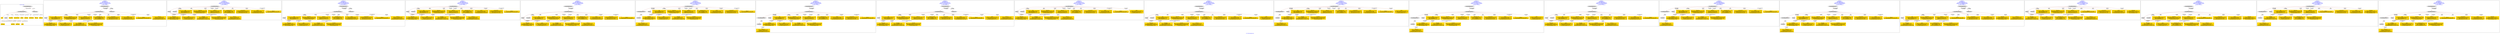 digraph n0 {
fontcolor="blue"
remincross="true"
label="s27-s-the-huntington.json"
subgraph cluster_0 {
label="1-correct model"
n2[style="filled",color="white",fillcolor="lightgray",label="CulturalHeritageObject1"];
n3[shape="plaintext",style="filled",fillcolor="gold",label="date"];
n4[style="filled",color="white",fillcolor="lightgray",label="Person1"];
n5[shape="plaintext",style="filled",fillcolor="gold",label="description"];
n6[shape="plaintext",style="filled",fillcolor="gold",label="dimensions_inch"];
n7[shape="plaintext",style="filled",fillcolor="gold",label="medium"];
n8[shape="plaintext",style="filled",fillcolor="gold",label="credit_line"];
n9[shape="plaintext",style="filled",fillcolor="gold",label="Artwork_Title"];
n10[shape="plaintext",style="filled",fillcolor="gold",label="object_no"];
n11[shape="plaintext",style="filled",fillcolor="gold",label="nationality"];
n12[shape="plaintext",style="filled",fillcolor="gold",label="birth_date"];
n13[shape="plaintext",style="filled",fillcolor="gold",label="death_date"];
n14[shape="plaintext",style="filled",fillcolor="gold",label="name"];
n15[style="filled",color="white",fillcolor="lightgray",label="EuropeanaAggregation1"];
n16[style="filled",color="white",fillcolor="lightgray",label="WebResource1"];
n17[shape="plaintext",style="filled",fillcolor="gold",label="image_url"];
}
subgraph cluster_1 {
label="candidate 0\nlink coherence:1.0\nnode coherence:1.0\nconfidence:0.5210765705330095\nmapping score:0.6320255235110032\ncost:14.99992\n-precision:1.0-recall:1.0"
n19[style="filled",color="white",fillcolor="lightgray",label="CulturalHeritageObject1"];
n20[style="filled",color="white",fillcolor="lightgray",label="Person1"];
n21[style="filled",color="white",fillcolor="lightgray",label="EuropeanaAggregation1"];
n22[style="filled",color="white",fillcolor="lightgray",label="WebResource1"];
n23[shape="plaintext",style="filled",fillcolor="gold",label="death_date\n[Person,dateOfDeath,0.454]\n[CulturalHeritageObject,created,0.342]\n[CulturalHeritageObject,provenance,0.11]\n[Person,dateOfBirth,0.094]"];
n24[shape="plaintext",style="filled",fillcolor="gold",label="name\n[Person,nameOfThePerson,0.437]\n[CulturalHeritageObject,provenance,0.209]\n[Document,classLink,0.207]\n[CulturalHeritageObject,title,0.147]"];
n25[shape="plaintext",style="filled",fillcolor="gold",label="image_url\n[WebResource,classLink,0.475]\n[Document,classLink,0.458]\n[CulturalHeritageObject,extent,0.05]\n[CulturalHeritageObject,description,0.017]"];
n26[shape="plaintext",style="filled",fillcolor="gold",label="date\n[CulturalHeritageObject,created,0.562]\n[Person,dateOfDeath,0.182]\n[Person,dateOfBirth,0.171]\n[CulturalHeritageObject,provenance,0.085]"];
n27[shape="plaintext",style="filled",fillcolor="gold",label="description\n[CulturalHeritageObject,description,0.746]\n[CulturalHeritageObject,provenance,0.119]\n[CulturalHeritageObject,title,0.089]\n[Document,classLink,0.046]"];
n28[shape="plaintext",style="filled",fillcolor="gold",label="credit_line\n[CulturalHeritageObject,provenance,0.404]\n[Document,classLink,0.319]\n[WebResource,classLink,0.16]\n[CulturalHeritageObject,description,0.117]"];
n29[shape="plaintext",style="filled",fillcolor="gold",label="dimensions_inch\n[CulturalHeritageObject,extent,0.712]\n[Person,dateOfBirth,0.139]\n[Person,dateOfDeath,0.127]\n[Person,nameOfThePerson,0.022]"];
n30[shape="plaintext",style="filled",fillcolor="gold",label="birth_date\n[Person,dateOfBirth,0.419]\n[Person,dateOfDeath,0.273]\n[CulturalHeritageObject,created,0.251]\n[CulturalHeritageObject,description,0.056]"];
n31[shape="plaintext",style="filled",fillcolor="gold",label="Artwork_Title\n[CulturalHeritageObject,title,0.327]\n[CulturalHeritageObject,description,0.322]\n[Document,classLink,0.198]\n[CulturalHeritageObject,provenance,0.153]"];
n32[shape="plaintext",style="filled",fillcolor="gold",label="medium\n[CulturalHeritageObject,medium,0.873]\n[Concept,prefLabel,0.086]\n[CulturalHeritageObject,description,0.035]\n[CulturalHeritageObject,title,0.006]"];
n33[shape="plaintext",style="filled",fillcolor="gold",label="nationality\n[Person,countryAssociatedWithThePerson,0.813]\n[CulturalHeritageObject,provenance,0.079]\n[CulturalHeritageObject,description,0.064]\n[Concept,prefLabel,0.045]"];
n34[shape="plaintext",style="filled",fillcolor="gold",label="object_no\n[CulturalHeritageObject,extent,0.969]\n[CulturalHeritageObject,accessionNumber,0.031]"];
}
subgraph cluster_2 {
label="candidate 1\nlink coherence:1.0\nnode coherence:1.0\nconfidence:0.5196722266895479\nmapping score:0.631557408896516\ncost:13.99996\n-precision:0.86-recall:0.8"
n36[style="filled",color="white",fillcolor="lightgray",label="CulturalHeritageObject1"];
n37[style="filled",color="white",fillcolor="lightgray",label="Person1"];
n38[style="filled",color="white",fillcolor="lightgray",label="Document1"];
n39[shape="plaintext",style="filled",fillcolor="gold",label="death_date\n[Person,dateOfDeath,0.454]\n[CulturalHeritageObject,created,0.342]\n[CulturalHeritageObject,provenance,0.11]\n[Person,dateOfBirth,0.094]"];
n40[shape="plaintext",style="filled",fillcolor="gold",label="name\n[Person,nameOfThePerson,0.437]\n[CulturalHeritageObject,provenance,0.209]\n[Document,classLink,0.207]\n[CulturalHeritageObject,title,0.147]"];
n41[shape="plaintext",style="filled",fillcolor="gold",label="date\n[CulturalHeritageObject,created,0.562]\n[Person,dateOfDeath,0.182]\n[Person,dateOfBirth,0.171]\n[CulturalHeritageObject,provenance,0.085]"];
n42[shape="plaintext",style="filled",fillcolor="gold",label="description\n[CulturalHeritageObject,description,0.746]\n[CulturalHeritageObject,provenance,0.119]\n[CulturalHeritageObject,title,0.089]\n[Document,classLink,0.046]"];
n43[shape="plaintext",style="filled",fillcolor="gold",label="credit_line\n[CulturalHeritageObject,provenance,0.404]\n[Document,classLink,0.319]\n[WebResource,classLink,0.16]\n[CulturalHeritageObject,description,0.117]"];
n44[shape="plaintext",style="filled",fillcolor="gold",label="image_url\n[WebResource,classLink,0.475]\n[Document,classLink,0.458]\n[CulturalHeritageObject,extent,0.05]\n[CulturalHeritageObject,description,0.017]"];
n45[shape="plaintext",style="filled",fillcolor="gold",label="dimensions_inch\n[CulturalHeritageObject,extent,0.712]\n[Person,dateOfBirth,0.139]\n[Person,dateOfDeath,0.127]\n[Person,nameOfThePerson,0.022]"];
n46[shape="plaintext",style="filled",fillcolor="gold",label="birth_date\n[Person,dateOfBirth,0.419]\n[Person,dateOfDeath,0.273]\n[CulturalHeritageObject,created,0.251]\n[CulturalHeritageObject,description,0.056]"];
n47[shape="plaintext",style="filled",fillcolor="gold",label="Artwork_Title\n[CulturalHeritageObject,title,0.327]\n[CulturalHeritageObject,description,0.322]\n[Document,classLink,0.198]\n[CulturalHeritageObject,provenance,0.153]"];
n48[shape="plaintext",style="filled",fillcolor="gold",label="medium\n[CulturalHeritageObject,medium,0.873]\n[Concept,prefLabel,0.086]\n[CulturalHeritageObject,description,0.035]\n[CulturalHeritageObject,title,0.006]"];
n49[shape="plaintext",style="filled",fillcolor="gold",label="nationality\n[Person,countryAssociatedWithThePerson,0.813]\n[CulturalHeritageObject,provenance,0.079]\n[CulturalHeritageObject,description,0.064]\n[Concept,prefLabel,0.045]"];
n50[shape="plaintext",style="filled",fillcolor="gold",label="object_no\n[CulturalHeritageObject,extent,0.969]\n[CulturalHeritageObject,accessionNumber,0.031]"];
}
subgraph cluster_3 {
label="candidate 10\nlink coherence:1.0\nnode coherence:1.0\nconfidence:0.5066115498129562\nmapping score:0.6272038499376521\ncost:14.99992\n-precision:0.93-recall:0.93"
n52[style="filled",color="white",fillcolor="lightgray",label="CulturalHeritageObject1"];
n53[style="filled",color="white",fillcolor="lightgray",label="Person1"];
n54[style="filled",color="white",fillcolor="lightgray",label="EuropeanaAggregation1"];
n55[style="filled",color="white",fillcolor="lightgray",label="WebResource1"];
n56[shape="plaintext",style="filled",fillcolor="gold",label="death_date\n[Person,dateOfDeath,0.454]\n[CulturalHeritageObject,created,0.342]\n[CulturalHeritageObject,provenance,0.11]\n[Person,dateOfBirth,0.094]"];
n57[shape="plaintext",style="filled",fillcolor="gold",label="name\n[Person,nameOfThePerson,0.437]\n[CulturalHeritageObject,provenance,0.209]\n[Document,classLink,0.207]\n[CulturalHeritageObject,title,0.147]"];
n58[shape="plaintext",style="filled",fillcolor="gold",label="image_url\n[WebResource,classLink,0.475]\n[Document,classLink,0.458]\n[CulturalHeritageObject,extent,0.05]\n[CulturalHeritageObject,description,0.017]"];
n59[shape="plaintext",style="filled",fillcolor="gold",label="date\n[CulturalHeritageObject,created,0.562]\n[Person,dateOfDeath,0.182]\n[Person,dateOfBirth,0.171]\n[CulturalHeritageObject,provenance,0.085]"];
n60[shape="plaintext",style="filled",fillcolor="gold",label="description\n[CulturalHeritageObject,description,0.746]\n[CulturalHeritageObject,provenance,0.119]\n[CulturalHeritageObject,title,0.089]\n[Document,classLink,0.046]"];
n61[shape="plaintext",style="filled",fillcolor="gold",label="credit_line\n[CulturalHeritageObject,provenance,0.404]\n[Document,classLink,0.319]\n[WebResource,classLink,0.16]\n[CulturalHeritageObject,description,0.117]"];
n62[shape="plaintext",style="filled",fillcolor="gold",label="dimensions_inch\n[CulturalHeritageObject,extent,0.712]\n[Person,dateOfBirth,0.139]\n[Person,dateOfDeath,0.127]\n[Person,nameOfThePerson,0.022]"];
n63[shape="plaintext",style="filled",fillcolor="gold",label="birth_date\n[Person,dateOfBirth,0.419]\n[Person,dateOfDeath,0.273]\n[CulturalHeritageObject,created,0.251]\n[CulturalHeritageObject,description,0.056]"];
n64[shape="plaintext",style="filled",fillcolor="gold",label="medium\n[CulturalHeritageObject,medium,0.873]\n[Concept,prefLabel,0.086]\n[CulturalHeritageObject,description,0.035]\n[CulturalHeritageObject,title,0.006]"];
n65[shape="plaintext",style="filled",fillcolor="gold",label="nationality\n[Person,countryAssociatedWithThePerson,0.813]\n[CulturalHeritageObject,provenance,0.079]\n[CulturalHeritageObject,description,0.064]\n[Concept,prefLabel,0.045]"];
n66[shape="plaintext",style="filled",fillcolor="gold",label="Artwork_Title\n[CulturalHeritageObject,title,0.327]\n[CulturalHeritageObject,description,0.322]\n[Document,classLink,0.198]\n[CulturalHeritageObject,provenance,0.153]"];
n67[shape="plaintext",style="filled",fillcolor="gold",label="object_no\n[CulturalHeritageObject,extent,0.969]\n[CulturalHeritageObject,accessionNumber,0.031]"];
}
subgraph cluster_4 {
label="candidate 11\nlink coherence:1.0\nnode coherence:1.0\nconfidence:0.5052072059694946\nmapping score:0.626735735323165\ncost:13.99996\n-precision:0.79-recall:0.73"
n69[style="filled",color="white",fillcolor="lightgray",label="CulturalHeritageObject1"];
n70[style="filled",color="white",fillcolor="lightgray",label="Person1"];
n71[style="filled",color="white",fillcolor="lightgray",label="Document1"];
n72[shape="plaintext",style="filled",fillcolor="gold",label="death_date\n[Person,dateOfDeath,0.454]\n[CulturalHeritageObject,created,0.342]\n[CulturalHeritageObject,provenance,0.11]\n[Person,dateOfBirth,0.094]"];
n73[shape="plaintext",style="filled",fillcolor="gold",label="name\n[Person,nameOfThePerson,0.437]\n[CulturalHeritageObject,provenance,0.209]\n[Document,classLink,0.207]\n[CulturalHeritageObject,title,0.147]"];
n74[shape="plaintext",style="filled",fillcolor="gold",label="date\n[CulturalHeritageObject,created,0.562]\n[Person,dateOfDeath,0.182]\n[Person,dateOfBirth,0.171]\n[CulturalHeritageObject,provenance,0.085]"];
n75[shape="plaintext",style="filled",fillcolor="gold",label="description\n[CulturalHeritageObject,description,0.746]\n[CulturalHeritageObject,provenance,0.119]\n[CulturalHeritageObject,title,0.089]\n[Document,classLink,0.046]"];
n76[shape="plaintext",style="filled",fillcolor="gold",label="credit_line\n[CulturalHeritageObject,provenance,0.404]\n[Document,classLink,0.319]\n[WebResource,classLink,0.16]\n[CulturalHeritageObject,description,0.117]"];
n77[shape="plaintext",style="filled",fillcolor="gold",label="image_url\n[WebResource,classLink,0.475]\n[Document,classLink,0.458]\n[CulturalHeritageObject,extent,0.05]\n[CulturalHeritageObject,description,0.017]"];
n78[shape="plaintext",style="filled",fillcolor="gold",label="dimensions_inch\n[CulturalHeritageObject,extent,0.712]\n[Person,dateOfBirth,0.139]\n[Person,dateOfDeath,0.127]\n[Person,nameOfThePerson,0.022]"];
n79[shape="plaintext",style="filled",fillcolor="gold",label="birth_date\n[Person,dateOfBirth,0.419]\n[Person,dateOfDeath,0.273]\n[CulturalHeritageObject,created,0.251]\n[CulturalHeritageObject,description,0.056]"];
n80[shape="plaintext",style="filled",fillcolor="gold",label="medium\n[CulturalHeritageObject,medium,0.873]\n[Concept,prefLabel,0.086]\n[CulturalHeritageObject,description,0.035]\n[CulturalHeritageObject,title,0.006]"];
n81[shape="plaintext",style="filled",fillcolor="gold",label="nationality\n[Person,countryAssociatedWithThePerson,0.813]\n[CulturalHeritageObject,provenance,0.079]\n[CulturalHeritageObject,description,0.064]\n[Concept,prefLabel,0.045]"];
n82[shape="plaintext",style="filled",fillcolor="gold",label="Artwork_Title\n[CulturalHeritageObject,title,0.327]\n[CulturalHeritageObject,description,0.322]\n[Document,classLink,0.198]\n[CulturalHeritageObject,provenance,0.153]"];
n83[shape="plaintext",style="filled",fillcolor="gold",label="object_no\n[CulturalHeritageObject,extent,0.969]\n[CulturalHeritageObject,accessionNumber,0.031]"];
}
subgraph cluster_5 {
label="candidate 12\nlink coherence:1.0\nnode coherence:1.0\nconfidence:0.5052072059694946\nmapping score:0.626735735323165\ncost:14.99994\n-precision:0.8-recall:0.8"
n85[style="filled",color="white",fillcolor="lightgray",label="CulturalHeritageObject1"];
n86[style="filled",color="white",fillcolor="lightgray",label="Person1"];
n87[style="filled",color="white",fillcolor="lightgray",label="Document1"];
n88[style="filled",color="white",fillcolor="lightgray",label="EuropeanaAggregation1"];
n89[shape="plaintext",style="filled",fillcolor="gold",label="death_date\n[Person,dateOfDeath,0.454]\n[CulturalHeritageObject,created,0.342]\n[CulturalHeritageObject,provenance,0.11]\n[Person,dateOfBirth,0.094]"];
n90[shape="plaintext",style="filled",fillcolor="gold",label="name\n[Person,nameOfThePerson,0.437]\n[CulturalHeritageObject,provenance,0.209]\n[Document,classLink,0.207]\n[CulturalHeritageObject,title,0.147]"];
n91[shape="plaintext",style="filled",fillcolor="gold",label="date\n[CulturalHeritageObject,created,0.562]\n[Person,dateOfDeath,0.182]\n[Person,dateOfBirth,0.171]\n[CulturalHeritageObject,provenance,0.085]"];
n92[shape="plaintext",style="filled",fillcolor="gold",label="description\n[CulturalHeritageObject,description,0.746]\n[CulturalHeritageObject,provenance,0.119]\n[CulturalHeritageObject,title,0.089]\n[Document,classLink,0.046]"];
n93[shape="plaintext",style="filled",fillcolor="gold",label="credit_line\n[CulturalHeritageObject,provenance,0.404]\n[Document,classLink,0.319]\n[WebResource,classLink,0.16]\n[CulturalHeritageObject,description,0.117]"];
n94[shape="plaintext",style="filled",fillcolor="gold",label="image_url\n[WebResource,classLink,0.475]\n[Document,classLink,0.458]\n[CulturalHeritageObject,extent,0.05]\n[CulturalHeritageObject,description,0.017]"];
n95[shape="plaintext",style="filled",fillcolor="gold",label="dimensions_inch\n[CulturalHeritageObject,extent,0.712]\n[Person,dateOfBirth,0.139]\n[Person,dateOfDeath,0.127]\n[Person,nameOfThePerson,0.022]"];
n96[shape="plaintext",style="filled",fillcolor="gold",label="birth_date\n[Person,dateOfBirth,0.419]\n[Person,dateOfDeath,0.273]\n[CulturalHeritageObject,created,0.251]\n[CulturalHeritageObject,description,0.056]"];
n97[shape="plaintext",style="filled",fillcolor="gold",label="medium\n[CulturalHeritageObject,medium,0.873]\n[Concept,prefLabel,0.086]\n[CulturalHeritageObject,description,0.035]\n[CulturalHeritageObject,title,0.006]"];
n98[shape="plaintext",style="filled",fillcolor="gold",label="nationality\n[Person,countryAssociatedWithThePerson,0.813]\n[CulturalHeritageObject,provenance,0.079]\n[CulturalHeritageObject,description,0.064]\n[Concept,prefLabel,0.045]"];
n99[shape="plaintext",style="filled",fillcolor="gold",label="Artwork_Title\n[CulturalHeritageObject,title,0.327]\n[CulturalHeritageObject,description,0.322]\n[Document,classLink,0.198]\n[CulturalHeritageObject,provenance,0.153]"];
n100[shape="plaintext",style="filled",fillcolor="gold",label="object_no\n[CulturalHeritageObject,extent,0.969]\n[CulturalHeritageObject,accessionNumber,0.031]"];
}
subgraph cluster_6 {
label="candidate 13\nlink coherence:1.0\nnode coherence:1.0\nconfidence:0.5052072059694946\nmapping score:0.626735735323165\ncost:14.99995\n-precision:0.73-recall:0.73"
n102[style="filled",color="white",fillcolor="lightgray",label="CulturalHeritageObject1"];
n103[style="filled",color="white",fillcolor="lightgray",label="CulturalHeritageObject2"];
n104[style="filled",color="white",fillcolor="lightgray",label="Person1"];
n105[style="filled",color="white",fillcolor="lightgray",label="Document2"];
n106[shape="plaintext",style="filled",fillcolor="gold",label="death_date\n[Person,dateOfDeath,0.454]\n[CulturalHeritageObject,created,0.342]\n[CulturalHeritageObject,provenance,0.11]\n[Person,dateOfBirth,0.094]"];
n107[shape="plaintext",style="filled",fillcolor="gold",label="name\n[Person,nameOfThePerson,0.437]\n[CulturalHeritageObject,provenance,0.209]\n[Document,classLink,0.207]\n[CulturalHeritageObject,title,0.147]"];
n108[shape="plaintext",style="filled",fillcolor="gold",label="date\n[CulturalHeritageObject,created,0.562]\n[Person,dateOfDeath,0.182]\n[Person,dateOfBirth,0.171]\n[CulturalHeritageObject,provenance,0.085]"];
n109[shape="plaintext",style="filled",fillcolor="gold",label="description\n[CulturalHeritageObject,description,0.746]\n[CulturalHeritageObject,provenance,0.119]\n[CulturalHeritageObject,title,0.089]\n[Document,classLink,0.046]"];
n110[shape="plaintext",style="filled",fillcolor="gold",label="credit_line\n[CulturalHeritageObject,provenance,0.404]\n[Document,classLink,0.319]\n[WebResource,classLink,0.16]\n[CulturalHeritageObject,description,0.117]"];
n111[shape="plaintext",style="filled",fillcolor="gold",label="dimensions_inch\n[CulturalHeritageObject,extent,0.712]\n[Person,dateOfBirth,0.139]\n[Person,dateOfDeath,0.127]\n[Person,nameOfThePerson,0.022]"];
n112[shape="plaintext",style="filled",fillcolor="gold",label="birth_date\n[Person,dateOfBirth,0.419]\n[Person,dateOfDeath,0.273]\n[CulturalHeritageObject,created,0.251]\n[CulturalHeritageObject,description,0.056]"];
n113[shape="plaintext",style="filled",fillcolor="gold",label="medium\n[CulturalHeritageObject,medium,0.873]\n[Concept,prefLabel,0.086]\n[CulturalHeritageObject,description,0.035]\n[CulturalHeritageObject,title,0.006]"];
n114[shape="plaintext",style="filled",fillcolor="gold",label="image_url\n[WebResource,classLink,0.475]\n[Document,classLink,0.458]\n[CulturalHeritageObject,extent,0.05]\n[CulturalHeritageObject,description,0.017]"];
n115[shape="plaintext",style="filled",fillcolor="gold",label="nationality\n[Person,countryAssociatedWithThePerson,0.813]\n[CulturalHeritageObject,provenance,0.079]\n[CulturalHeritageObject,description,0.064]\n[Concept,prefLabel,0.045]"];
n116[shape="plaintext",style="filled",fillcolor="gold",label="Artwork_Title\n[CulturalHeritageObject,title,0.327]\n[CulturalHeritageObject,description,0.322]\n[Document,classLink,0.198]\n[CulturalHeritageObject,provenance,0.153]"];
n117[shape="plaintext",style="filled",fillcolor="gold",label="object_no\n[CulturalHeritageObject,extent,0.969]\n[CulturalHeritageObject,accessionNumber,0.031]"];
}
subgraph cluster_7 {
label="candidate 14\nlink coherence:1.0\nnode coherence:1.0\nconfidence:0.5052072059694946\nmapping score:0.626735735323165\ncost:15.99993\n-precision:0.75-recall:0.8"
n119[style="filled",color="white",fillcolor="lightgray",label="CulturalHeritageObject1"];
n120[style="filled",color="white",fillcolor="lightgray",label="CulturalHeritageObject2"];
n121[style="filled",color="white",fillcolor="lightgray",label="Person1"];
n122[style="filled",color="white",fillcolor="lightgray",label="Document2"];
n123[style="filled",color="white",fillcolor="lightgray",label="EuropeanaAggregation1"];
n124[shape="plaintext",style="filled",fillcolor="gold",label="death_date\n[Person,dateOfDeath,0.454]\n[CulturalHeritageObject,created,0.342]\n[CulturalHeritageObject,provenance,0.11]\n[Person,dateOfBirth,0.094]"];
n125[shape="plaintext",style="filled",fillcolor="gold",label="name\n[Person,nameOfThePerson,0.437]\n[CulturalHeritageObject,provenance,0.209]\n[Document,classLink,0.207]\n[CulturalHeritageObject,title,0.147]"];
n126[shape="plaintext",style="filled",fillcolor="gold",label="date\n[CulturalHeritageObject,created,0.562]\n[Person,dateOfDeath,0.182]\n[Person,dateOfBirth,0.171]\n[CulturalHeritageObject,provenance,0.085]"];
n127[shape="plaintext",style="filled",fillcolor="gold",label="description\n[CulturalHeritageObject,description,0.746]\n[CulturalHeritageObject,provenance,0.119]\n[CulturalHeritageObject,title,0.089]\n[Document,classLink,0.046]"];
n128[shape="plaintext",style="filled",fillcolor="gold",label="credit_line\n[CulturalHeritageObject,provenance,0.404]\n[Document,classLink,0.319]\n[WebResource,classLink,0.16]\n[CulturalHeritageObject,description,0.117]"];
n129[shape="plaintext",style="filled",fillcolor="gold",label="dimensions_inch\n[CulturalHeritageObject,extent,0.712]\n[Person,dateOfBirth,0.139]\n[Person,dateOfDeath,0.127]\n[Person,nameOfThePerson,0.022]"];
n130[shape="plaintext",style="filled",fillcolor="gold",label="birth_date\n[Person,dateOfBirth,0.419]\n[Person,dateOfDeath,0.273]\n[CulturalHeritageObject,created,0.251]\n[CulturalHeritageObject,description,0.056]"];
n131[shape="plaintext",style="filled",fillcolor="gold",label="medium\n[CulturalHeritageObject,medium,0.873]\n[Concept,prefLabel,0.086]\n[CulturalHeritageObject,description,0.035]\n[CulturalHeritageObject,title,0.006]"];
n132[shape="plaintext",style="filled",fillcolor="gold",label="image_url\n[WebResource,classLink,0.475]\n[Document,classLink,0.458]\n[CulturalHeritageObject,extent,0.05]\n[CulturalHeritageObject,description,0.017]"];
n133[shape="plaintext",style="filled",fillcolor="gold",label="nationality\n[Person,countryAssociatedWithThePerson,0.813]\n[CulturalHeritageObject,provenance,0.079]\n[CulturalHeritageObject,description,0.064]\n[Concept,prefLabel,0.045]"];
n134[shape="plaintext",style="filled",fillcolor="gold",label="Artwork_Title\n[CulturalHeritageObject,title,0.327]\n[CulturalHeritageObject,description,0.322]\n[Document,classLink,0.198]\n[CulturalHeritageObject,provenance,0.153]"];
n135[shape="plaintext",style="filled",fillcolor="gold",label="object_no\n[CulturalHeritageObject,extent,0.969]\n[CulturalHeritageObject,accessionNumber,0.031]"];
}
subgraph cluster_8 {
label="candidate 15\nlink coherence:1.0\nnode coherence:1.0\nconfidence:0.5021277549418912\nmapping score:0.6257092516472971\ncost:14.99992\n-precision:0.93-recall:0.93"
n137[style="filled",color="white",fillcolor="lightgray",label="CulturalHeritageObject1"];
n138[style="filled",color="white",fillcolor="lightgray",label="Person1"];
n139[style="filled",color="white",fillcolor="lightgray",label="EuropeanaAggregation1"];
n140[style="filled",color="white",fillcolor="lightgray",label="WebResource1"];
n141[shape="plaintext",style="filled",fillcolor="gold",label="death_date\n[Person,dateOfDeath,0.454]\n[CulturalHeritageObject,created,0.342]\n[CulturalHeritageObject,provenance,0.11]\n[Person,dateOfBirth,0.094]"];
n142[shape="plaintext",style="filled",fillcolor="gold",label="image_url\n[WebResource,classLink,0.475]\n[Document,classLink,0.458]\n[CulturalHeritageObject,extent,0.05]\n[CulturalHeritageObject,description,0.017]"];
n143[shape="plaintext",style="filled",fillcolor="gold",label="date\n[CulturalHeritageObject,created,0.562]\n[Person,dateOfDeath,0.182]\n[Person,dateOfBirth,0.171]\n[CulturalHeritageObject,provenance,0.085]"];
n144[shape="plaintext",style="filled",fillcolor="gold",label="description\n[CulturalHeritageObject,description,0.746]\n[CulturalHeritageObject,provenance,0.119]\n[CulturalHeritageObject,title,0.089]\n[Document,classLink,0.046]"];
n145[shape="plaintext",style="filled",fillcolor="gold",label="credit_line\n[CulturalHeritageObject,provenance,0.404]\n[Document,classLink,0.319]\n[WebResource,classLink,0.16]\n[CulturalHeritageObject,description,0.117]"];
n146[shape="plaintext",style="filled",fillcolor="gold",label="dimensions_inch\n[CulturalHeritageObject,extent,0.712]\n[Person,dateOfBirth,0.139]\n[Person,dateOfDeath,0.127]\n[Person,nameOfThePerson,0.022]"];
n147[shape="plaintext",style="filled",fillcolor="gold",label="birth_date\n[Person,dateOfBirth,0.419]\n[Person,dateOfDeath,0.273]\n[CulturalHeritageObject,created,0.251]\n[CulturalHeritageObject,description,0.056]"];
n148[shape="plaintext",style="filled",fillcolor="gold",label="Artwork_Title\n[CulturalHeritageObject,title,0.327]\n[CulturalHeritageObject,description,0.322]\n[Document,classLink,0.198]\n[CulturalHeritageObject,provenance,0.153]"];
n149[shape="plaintext",style="filled",fillcolor="gold",label="medium\n[CulturalHeritageObject,medium,0.873]\n[Concept,prefLabel,0.086]\n[CulturalHeritageObject,description,0.035]\n[CulturalHeritageObject,title,0.006]"];
n150[shape="plaintext",style="filled",fillcolor="gold",label="nationality\n[Person,countryAssociatedWithThePerson,0.813]\n[CulturalHeritageObject,provenance,0.079]\n[CulturalHeritageObject,description,0.064]\n[Concept,prefLabel,0.045]"];
n151[shape="plaintext",style="filled",fillcolor="gold",label="object_no\n[CulturalHeritageObject,extent,0.969]\n[CulturalHeritageObject,accessionNumber,0.031]"];
n152[shape="plaintext",style="filled",fillcolor="gold",label="name\n[Person,nameOfThePerson,0.437]\n[CulturalHeritageObject,provenance,0.209]\n[Document,classLink,0.207]\n[CulturalHeritageObject,title,0.147]"];
}
subgraph cluster_9 {
label="candidate 16\nlink coherence:1.0\nnode coherence:1.0\nconfidence:0.5007234110984297\nmapping score:0.6252411370328099\ncost:13.99996\n-precision:0.79-recall:0.73"
n154[style="filled",color="white",fillcolor="lightgray",label="CulturalHeritageObject1"];
n155[style="filled",color="white",fillcolor="lightgray",label="Person1"];
n156[style="filled",color="white",fillcolor="lightgray",label="Document1"];
n157[shape="plaintext",style="filled",fillcolor="gold",label="death_date\n[Person,dateOfDeath,0.454]\n[CulturalHeritageObject,created,0.342]\n[CulturalHeritageObject,provenance,0.11]\n[Person,dateOfBirth,0.094]"];
n158[shape="plaintext",style="filled",fillcolor="gold",label="date\n[CulturalHeritageObject,created,0.562]\n[Person,dateOfDeath,0.182]\n[Person,dateOfBirth,0.171]\n[CulturalHeritageObject,provenance,0.085]"];
n159[shape="plaintext",style="filled",fillcolor="gold",label="description\n[CulturalHeritageObject,description,0.746]\n[CulturalHeritageObject,provenance,0.119]\n[CulturalHeritageObject,title,0.089]\n[Document,classLink,0.046]"];
n160[shape="plaintext",style="filled",fillcolor="gold",label="credit_line\n[CulturalHeritageObject,provenance,0.404]\n[Document,classLink,0.319]\n[WebResource,classLink,0.16]\n[CulturalHeritageObject,description,0.117]"];
n161[shape="plaintext",style="filled",fillcolor="gold",label="image_url\n[WebResource,classLink,0.475]\n[Document,classLink,0.458]\n[CulturalHeritageObject,extent,0.05]\n[CulturalHeritageObject,description,0.017]"];
n162[shape="plaintext",style="filled",fillcolor="gold",label="dimensions_inch\n[CulturalHeritageObject,extent,0.712]\n[Person,dateOfBirth,0.139]\n[Person,dateOfDeath,0.127]\n[Person,nameOfThePerson,0.022]"];
n163[shape="plaintext",style="filled",fillcolor="gold",label="birth_date\n[Person,dateOfBirth,0.419]\n[Person,dateOfDeath,0.273]\n[CulturalHeritageObject,created,0.251]\n[CulturalHeritageObject,description,0.056]"];
n164[shape="plaintext",style="filled",fillcolor="gold",label="Artwork_Title\n[CulturalHeritageObject,title,0.327]\n[CulturalHeritageObject,description,0.322]\n[Document,classLink,0.198]\n[CulturalHeritageObject,provenance,0.153]"];
n165[shape="plaintext",style="filled",fillcolor="gold",label="medium\n[CulturalHeritageObject,medium,0.873]\n[Concept,prefLabel,0.086]\n[CulturalHeritageObject,description,0.035]\n[CulturalHeritageObject,title,0.006]"];
n166[shape="plaintext",style="filled",fillcolor="gold",label="nationality\n[Person,countryAssociatedWithThePerson,0.813]\n[CulturalHeritageObject,provenance,0.079]\n[CulturalHeritageObject,description,0.064]\n[Concept,prefLabel,0.045]"];
n167[shape="plaintext",style="filled",fillcolor="gold",label="object_no\n[CulturalHeritageObject,extent,0.969]\n[CulturalHeritageObject,accessionNumber,0.031]"];
n168[shape="plaintext",style="filled",fillcolor="gold",label="name\n[Person,nameOfThePerson,0.437]\n[CulturalHeritageObject,provenance,0.209]\n[Document,classLink,0.207]\n[CulturalHeritageObject,title,0.147]"];
}
subgraph cluster_10 {
label="candidate 17\nlink coherence:1.0\nnode coherence:1.0\nconfidence:0.5007234110984297\nmapping score:0.6252411370328099\ncost:14.99994\n-precision:0.8-recall:0.8"
n170[style="filled",color="white",fillcolor="lightgray",label="CulturalHeritageObject1"];
n171[style="filled",color="white",fillcolor="lightgray",label="Person1"];
n172[style="filled",color="white",fillcolor="lightgray",label="Document1"];
n173[style="filled",color="white",fillcolor="lightgray",label="EuropeanaAggregation1"];
n174[shape="plaintext",style="filled",fillcolor="gold",label="death_date\n[Person,dateOfDeath,0.454]\n[CulturalHeritageObject,created,0.342]\n[CulturalHeritageObject,provenance,0.11]\n[Person,dateOfBirth,0.094]"];
n175[shape="plaintext",style="filled",fillcolor="gold",label="date\n[CulturalHeritageObject,created,0.562]\n[Person,dateOfDeath,0.182]\n[Person,dateOfBirth,0.171]\n[CulturalHeritageObject,provenance,0.085]"];
n176[shape="plaintext",style="filled",fillcolor="gold",label="description\n[CulturalHeritageObject,description,0.746]\n[CulturalHeritageObject,provenance,0.119]\n[CulturalHeritageObject,title,0.089]\n[Document,classLink,0.046]"];
n177[shape="plaintext",style="filled",fillcolor="gold",label="credit_line\n[CulturalHeritageObject,provenance,0.404]\n[Document,classLink,0.319]\n[WebResource,classLink,0.16]\n[CulturalHeritageObject,description,0.117]"];
n178[shape="plaintext",style="filled",fillcolor="gold",label="image_url\n[WebResource,classLink,0.475]\n[Document,classLink,0.458]\n[CulturalHeritageObject,extent,0.05]\n[CulturalHeritageObject,description,0.017]"];
n179[shape="plaintext",style="filled",fillcolor="gold",label="dimensions_inch\n[CulturalHeritageObject,extent,0.712]\n[Person,dateOfBirth,0.139]\n[Person,dateOfDeath,0.127]\n[Person,nameOfThePerson,0.022]"];
n180[shape="plaintext",style="filled",fillcolor="gold",label="birth_date\n[Person,dateOfBirth,0.419]\n[Person,dateOfDeath,0.273]\n[CulturalHeritageObject,created,0.251]\n[CulturalHeritageObject,description,0.056]"];
n181[shape="plaintext",style="filled",fillcolor="gold",label="Artwork_Title\n[CulturalHeritageObject,title,0.327]\n[CulturalHeritageObject,description,0.322]\n[Document,classLink,0.198]\n[CulturalHeritageObject,provenance,0.153]"];
n182[shape="plaintext",style="filled",fillcolor="gold",label="medium\n[CulturalHeritageObject,medium,0.873]\n[Concept,prefLabel,0.086]\n[CulturalHeritageObject,description,0.035]\n[CulturalHeritageObject,title,0.006]"];
n183[shape="plaintext",style="filled",fillcolor="gold",label="nationality\n[Person,countryAssociatedWithThePerson,0.813]\n[CulturalHeritageObject,provenance,0.079]\n[CulturalHeritageObject,description,0.064]\n[Concept,prefLabel,0.045]"];
n184[shape="plaintext",style="filled",fillcolor="gold",label="object_no\n[CulturalHeritageObject,extent,0.969]\n[CulturalHeritageObject,accessionNumber,0.031]"];
n185[shape="plaintext",style="filled",fillcolor="gold",label="name\n[Person,nameOfThePerson,0.437]\n[CulturalHeritageObject,provenance,0.209]\n[Document,classLink,0.207]\n[CulturalHeritageObject,title,0.147]"];
}
subgraph cluster_11 {
label="candidate 18\nlink coherence:1.0\nnode coherence:1.0\nconfidence:0.5007234110984297\nmapping score:0.6252411370328099\ncost:14.99995\n-precision:0.73-recall:0.73"
n187[style="filled",color="white",fillcolor="lightgray",label="CulturalHeritageObject1"];
n188[style="filled",color="white",fillcolor="lightgray",label="CulturalHeritageObject2"];
n189[style="filled",color="white",fillcolor="lightgray",label="Person1"];
n190[style="filled",color="white",fillcolor="lightgray",label="Document2"];
n191[shape="plaintext",style="filled",fillcolor="gold",label="death_date\n[Person,dateOfDeath,0.454]\n[CulturalHeritageObject,created,0.342]\n[CulturalHeritageObject,provenance,0.11]\n[Person,dateOfBirth,0.094]"];
n192[shape="plaintext",style="filled",fillcolor="gold",label="date\n[CulturalHeritageObject,created,0.562]\n[Person,dateOfDeath,0.182]\n[Person,dateOfBirth,0.171]\n[CulturalHeritageObject,provenance,0.085]"];
n193[shape="plaintext",style="filled",fillcolor="gold",label="description\n[CulturalHeritageObject,description,0.746]\n[CulturalHeritageObject,provenance,0.119]\n[CulturalHeritageObject,title,0.089]\n[Document,classLink,0.046]"];
n194[shape="plaintext",style="filled",fillcolor="gold",label="credit_line\n[CulturalHeritageObject,provenance,0.404]\n[Document,classLink,0.319]\n[WebResource,classLink,0.16]\n[CulturalHeritageObject,description,0.117]"];
n195[shape="plaintext",style="filled",fillcolor="gold",label="dimensions_inch\n[CulturalHeritageObject,extent,0.712]\n[Person,dateOfBirth,0.139]\n[Person,dateOfDeath,0.127]\n[Person,nameOfThePerson,0.022]"];
n196[shape="plaintext",style="filled",fillcolor="gold",label="birth_date\n[Person,dateOfBirth,0.419]\n[Person,dateOfDeath,0.273]\n[CulturalHeritageObject,created,0.251]\n[CulturalHeritageObject,description,0.056]"];
n197[shape="plaintext",style="filled",fillcolor="gold",label="Artwork_Title\n[CulturalHeritageObject,title,0.327]\n[CulturalHeritageObject,description,0.322]\n[Document,classLink,0.198]\n[CulturalHeritageObject,provenance,0.153]"];
n198[shape="plaintext",style="filled",fillcolor="gold",label="medium\n[CulturalHeritageObject,medium,0.873]\n[Concept,prefLabel,0.086]\n[CulturalHeritageObject,description,0.035]\n[CulturalHeritageObject,title,0.006]"];
n199[shape="plaintext",style="filled",fillcolor="gold",label="image_url\n[WebResource,classLink,0.475]\n[Document,classLink,0.458]\n[CulturalHeritageObject,extent,0.05]\n[CulturalHeritageObject,description,0.017]"];
n200[shape="plaintext",style="filled",fillcolor="gold",label="nationality\n[Person,countryAssociatedWithThePerson,0.813]\n[CulturalHeritageObject,provenance,0.079]\n[CulturalHeritageObject,description,0.064]\n[Concept,prefLabel,0.045]"];
n201[shape="plaintext",style="filled",fillcolor="gold",label="object_no\n[CulturalHeritageObject,extent,0.969]\n[CulturalHeritageObject,accessionNumber,0.031]"];
n202[shape="plaintext",style="filled",fillcolor="gold",label="name\n[Person,nameOfThePerson,0.437]\n[CulturalHeritageObject,provenance,0.209]\n[Document,classLink,0.207]\n[CulturalHeritageObject,title,0.147]"];
}
subgraph cluster_12 {
label="candidate 19\nlink coherence:1.0\nnode coherence:1.0\nconfidence:0.5007234110984297\nmapping score:0.6252411370328099\ncost:15.99993\n-precision:0.75-recall:0.8"
n204[style="filled",color="white",fillcolor="lightgray",label="CulturalHeritageObject1"];
n205[style="filled",color="white",fillcolor="lightgray",label="CulturalHeritageObject2"];
n206[style="filled",color="white",fillcolor="lightgray",label="Person1"];
n207[style="filled",color="white",fillcolor="lightgray",label="Document2"];
n208[style="filled",color="white",fillcolor="lightgray",label="EuropeanaAggregation1"];
n209[shape="plaintext",style="filled",fillcolor="gold",label="death_date\n[Person,dateOfDeath,0.454]\n[CulturalHeritageObject,created,0.342]\n[CulturalHeritageObject,provenance,0.11]\n[Person,dateOfBirth,0.094]"];
n210[shape="plaintext",style="filled",fillcolor="gold",label="date\n[CulturalHeritageObject,created,0.562]\n[Person,dateOfDeath,0.182]\n[Person,dateOfBirth,0.171]\n[CulturalHeritageObject,provenance,0.085]"];
n211[shape="plaintext",style="filled",fillcolor="gold",label="description\n[CulturalHeritageObject,description,0.746]\n[CulturalHeritageObject,provenance,0.119]\n[CulturalHeritageObject,title,0.089]\n[Document,classLink,0.046]"];
n212[shape="plaintext",style="filled",fillcolor="gold",label="credit_line\n[CulturalHeritageObject,provenance,0.404]\n[Document,classLink,0.319]\n[WebResource,classLink,0.16]\n[CulturalHeritageObject,description,0.117]"];
n213[shape="plaintext",style="filled",fillcolor="gold",label="dimensions_inch\n[CulturalHeritageObject,extent,0.712]\n[Person,dateOfBirth,0.139]\n[Person,dateOfDeath,0.127]\n[Person,nameOfThePerson,0.022]"];
n214[shape="plaintext",style="filled",fillcolor="gold",label="birth_date\n[Person,dateOfBirth,0.419]\n[Person,dateOfDeath,0.273]\n[CulturalHeritageObject,created,0.251]\n[CulturalHeritageObject,description,0.056]"];
n215[shape="plaintext",style="filled",fillcolor="gold",label="Artwork_Title\n[CulturalHeritageObject,title,0.327]\n[CulturalHeritageObject,description,0.322]\n[Document,classLink,0.198]\n[CulturalHeritageObject,provenance,0.153]"];
n216[shape="plaintext",style="filled",fillcolor="gold",label="medium\n[CulturalHeritageObject,medium,0.873]\n[Concept,prefLabel,0.086]\n[CulturalHeritageObject,description,0.035]\n[CulturalHeritageObject,title,0.006]"];
n217[shape="plaintext",style="filled",fillcolor="gold",label="image_url\n[WebResource,classLink,0.475]\n[Document,classLink,0.458]\n[CulturalHeritageObject,extent,0.05]\n[CulturalHeritageObject,description,0.017]"];
n218[shape="plaintext",style="filled",fillcolor="gold",label="nationality\n[Person,countryAssociatedWithThePerson,0.813]\n[CulturalHeritageObject,provenance,0.079]\n[CulturalHeritageObject,description,0.064]\n[Concept,prefLabel,0.045]"];
n219[shape="plaintext",style="filled",fillcolor="gold",label="object_no\n[CulturalHeritageObject,extent,0.969]\n[CulturalHeritageObject,accessionNumber,0.031]"];
n220[shape="plaintext",style="filled",fillcolor="gold",label="name\n[Person,nameOfThePerson,0.437]\n[CulturalHeritageObject,provenance,0.209]\n[Document,classLink,0.207]\n[CulturalHeritageObject,title,0.147]"];
}
subgraph cluster_13 {
label="candidate 2\nlink coherence:1.0\nnode coherence:1.0\nconfidence:0.5196722266895479\nmapping score:0.631557408896516\ncost:14.99994\n-precision:0.87-recall:0.87"
n222[style="filled",color="white",fillcolor="lightgray",label="CulturalHeritageObject1"];
n223[style="filled",color="white",fillcolor="lightgray",label="Person1"];
n224[style="filled",color="white",fillcolor="lightgray",label="Document1"];
n225[style="filled",color="white",fillcolor="lightgray",label="EuropeanaAggregation1"];
n226[shape="plaintext",style="filled",fillcolor="gold",label="death_date\n[Person,dateOfDeath,0.454]\n[CulturalHeritageObject,created,0.342]\n[CulturalHeritageObject,provenance,0.11]\n[Person,dateOfBirth,0.094]"];
n227[shape="plaintext",style="filled",fillcolor="gold",label="name\n[Person,nameOfThePerson,0.437]\n[CulturalHeritageObject,provenance,0.209]\n[Document,classLink,0.207]\n[CulturalHeritageObject,title,0.147]"];
n228[shape="plaintext",style="filled",fillcolor="gold",label="date\n[CulturalHeritageObject,created,0.562]\n[Person,dateOfDeath,0.182]\n[Person,dateOfBirth,0.171]\n[CulturalHeritageObject,provenance,0.085]"];
n229[shape="plaintext",style="filled",fillcolor="gold",label="description\n[CulturalHeritageObject,description,0.746]\n[CulturalHeritageObject,provenance,0.119]\n[CulturalHeritageObject,title,0.089]\n[Document,classLink,0.046]"];
n230[shape="plaintext",style="filled",fillcolor="gold",label="credit_line\n[CulturalHeritageObject,provenance,0.404]\n[Document,classLink,0.319]\n[WebResource,classLink,0.16]\n[CulturalHeritageObject,description,0.117]"];
n231[shape="plaintext",style="filled",fillcolor="gold",label="image_url\n[WebResource,classLink,0.475]\n[Document,classLink,0.458]\n[CulturalHeritageObject,extent,0.05]\n[CulturalHeritageObject,description,0.017]"];
n232[shape="plaintext",style="filled",fillcolor="gold",label="dimensions_inch\n[CulturalHeritageObject,extent,0.712]\n[Person,dateOfBirth,0.139]\n[Person,dateOfDeath,0.127]\n[Person,nameOfThePerson,0.022]"];
n233[shape="plaintext",style="filled",fillcolor="gold",label="birth_date\n[Person,dateOfBirth,0.419]\n[Person,dateOfDeath,0.273]\n[CulturalHeritageObject,created,0.251]\n[CulturalHeritageObject,description,0.056]"];
n234[shape="plaintext",style="filled",fillcolor="gold",label="Artwork_Title\n[CulturalHeritageObject,title,0.327]\n[CulturalHeritageObject,description,0.322]\n[Document,classLink,0.198]\n[CulturalHeritageObject,provenance,0.153]"];
n235[shape="plaintext",style="filled",fillcolor="gold",label="medium\n[CulturalHeritageObject,medium,0.873]\n[Concept,prefLabel,0.086]\n[CulturalHeritageObject,description,0.035]\n[CulturalHeritageObject,title,0.006]"];
n236[shape="plaintext",style="filled",fillcolor="gold",label="nationality\n[Person,countryAssociatedWithThePerson,0.813]\n[CulturalHeritageObject,provenance,0.079]\n[CulturalHeritageObject,description,0.064]\n[Concept,prefLabel,0.045]"];
n237[shape="plaintext",style="filled",fillcolor="gold",label="object_no\n[CulturalHeritageObject,extent,0.969]\n[CulturalHeritageObject,accessionNumber,0.031]"];
}
subgraph cluster_14 {
label="candidate 3\nlink coherence:1.0\nnode coherence:1.0\nconfidence:0.5196722266895479\nmapping score:0.631557408896516\ncost:14.99995\n-precision:0.8-recall:0.8"
n239[style="filled",color="white",fillcolor="lightgray",label="CulturalHeritageObject1"];
n240[style="filled",color="white",fillcolor="lightgray",label="CulturalHeritageObject2"];
n241[style="filled",color="white",fillcolor="lightgray",label="Person1"];
n242[style="filled",color="white",fillcolor="lightgray",label="Document2"];
n243[shape="plaintext",style="filled",fillcolor="gold",label="death_date\n[Person,dateOfDeath,0.454]\n[CulturalHeritageObject,created,0.342]\n[CulturalHeritageObject,provenance,0.11]\n[Person,dateOfBirth,0.094]"];
n244[shape="plaintext",style="filled",fillcolor="gold",label="name\n[Person,nameOfThePerson,0.437]\n[CulturalHeritageObject,provenance,0.209]\n[Document,classLink,0.207]\n[CulturalHeritageObject,title,0.147]"];
n245[shape="plaintext",style="filled",fillcolor="gold",label="date\n[CulturalHeritageObject,created,0.562]\n[Person,dateOfDeath,0.182]\n[Person,dateOfBirth,0.171]\n[CulturalHeritageObject,provenance,0.085]"];
n246[shape="plaintext",style="filled",fillcolor="gold",label="description\n[CulturalHeritageObject,description,0.746]\n[CulturalHeritageObject,provenance,0.119]\n[CulturalHeritageObject,title,0.089]\n[Document,classLink,0.046]"];
n247[shape="plaintext",style="filled",fillcolor="gold",label="credit_line\n[CulturalHeritageObject,provenance,0.404]\n[Document,classLink,0.319]\n[WebResource,classLink,0.16]\n[CulturalHeritageObject,description,0.117]"];
n248[shape="plaintext",style="filled",fillcolor="gold",label="dimensions_inch\n[CulturalHeritageObject,extent,0.712]\n[Person,dateOfBirth,0.139]\n[Person,dateOfDeath,0.127]\n[Person,nameOfThePerson,0.022]"];
n249[shape="plaintext",style="filled",fillcolor="gold",label="birth_date\n[Person,dateOfBirth,0.419]\n[Person,dateOfDeath,0.273]\n[CulturalHeritageObject,created,0.251]\n[CulturalHeritageObject,description,0.056]"];
n250[shape="plaintext",style="filled",fillcolor="gold",label="Artwork_Title\n[CulturalHeritageObject,title,0.327]\n[CulturalHeritageObject,description,0.322]\n[Document,classLink,0.198]\n[CulturalHeritageObject,provenance,0.153]"];
n251[shape="plaintext",style="filled",fillcolor="gold",label="medium\n[CulturalHeritageObject,medium,0.873]\n[Concept,prefLabel,0.086]\n[CulturalHeritageObject,description,0.035]\n[CulturalHeritageObject,title,0.006]"];
n252[shape="plaintext",style="filled",fillcolor="gold",label="image_url\n[WebResource,classLink,0.475]\n[Document,classLink,0.458]\n[CulturalHeritageObject,extent,0.05]\n[CulturalHeritageObject,description,0.017]"];
n253[shape="plaintext",style="filled",fillcolor="gold",label="nationality\n[Person,countryAssociatedWithThePerson,0.813]\n[CulturalHeritageObject,provenance,0.079]\n[CulturalHeritageObject,description,0.064]\n[Concept,prefLabel,0.045]"];
n254[shape="plaintext",style="filled",fillcolor="gold",label="object_no\n[CulturalHeritageObject,extent,0.969]\n[CulturalHeritageObject,accessionNumber,0.031]"];
}
subgraph cluster_15 {
label="candidate 4\nlink coherence:1.0\nnode coherence:1.0\nconfidence:0.5196722266895479\nmapping score:0.631557408896516\ncost:15.99993\n-precision:0.81-recall:0.87"
n256[style="filled",color="white",fillcolor="lightgray",label="CulturalHeritageObject1"];
n257[style="filled",color="white",fillcolor="lightgray",label="CulturalHeritageObject2"];
n258[style="filled",color="white",fillcolor="lightgray",label="Person1"];
n259[style="filled",color="white",fillcolor="lightgray",label="Document2"];
n260[style="filled",color="white",fillcolor="lightgray",label="EuropeanaAggregation1"];
n261[shape="plaintext",style="filled",fillcolor="gold",label="death_date\n[Person,dateOfDeath,0.454]\n[CulturalHeritageObject,created,0.342]\n[CulturalHeritageObject,provenance,0.11]\n[Person,dateOfBirth,0.094]"];
n262[shape="plaintext",style="filled",fillcolor="gold",label="name\n[Person,nameOfThePerson,0.437]\n[CulturalHeritageObject,provenance,0.209]\n[Document,classLink,0.207]\n[CulturalHeritageObject,title,0.147]"];
n263[shape="plaintext",style="filled",fillcolor="gold",label="date\n[CulturalHeritageObject,created,0.562]\n[Person,dateOfDeath,0.182]\n[Person,dateOfBirth,0.171]\n[CulturalHeritageObject,provenance,0.085]"];
n264[shape="plaintext",style="filled",fillcolor="gold",label="description\n[CulturalHeritageObject,description,0.746]\n[CulturalHeritageObject,provenance,0.119]\n[CulturalHeritageObject,title,0.089]\n[Document,classLink,0.046]"];
n265[shape="plaintext",style="filled",fillcolor="gold",label="credit_line\n[CulturalHeritageObject,provenance,0.404]\n[Document,classLink,0.319]\n[WebResource,classLink,0.16]\n[CulturalHeritageObject,description,0.117]"];
n266[shape="plaintext",style="filled",fillcolor="gold",label="dimensions_inch\n[CulturalHeritageObject,extent,0.712]\n[Person,dateOfBirth,0.139]\n[Person,dateOfDeath,0.127]\n[Person,nameOfThePerson,0.022]"];
n267[shape="plaintext",style="filled",fillcolor="gold",label="birth_date\n[Person,dateOfBirth,0.419]\n[Person,dateOfDeath,0.273]\n[CulturalHeritageObject,created,0.251]\n[CulturalHeritageObject,description,0.056]"];
n268[shape="plaintext",style="filled",fillcolor="gold",label="Artwork_Title\n[CulturalHeritageObject,title,0.327]\n[CulturalHeritageObject,description,0.322]\n[Document,classLink,0.198]\n[CulturalHeritageObject,provenance,0.153]"];
n269[shape="plaintext",style="filled",fillcolor="gold",label="medium\n[CulturalHeritageObject,medium,0.873]\n[Concept,prefLabel,0.086]\n[CulturalHeritageObject,description,0.035]\n[CulturalHeritageObject,title,0.006]"];
n270[shape="plaintext",style="filled",fillcolor="gold",label="image_url\n[WebResource,classLink,0.475]\n[Document,classLink,0.458]\n[CulturalHeritageObject,extent,0.05]\n[CulturalHeritageObject,description,0.017]"];
n271[shape="plaintext",style="filled",fillcolor="gold",label="nationality\n[Person,countryAssociatedWithThePerson,0.813]\n[CulturalHeritageObject,provenance,0.079]\n[CulturalHeritageObject,description,0.064]\n[Concept,prefLabel,0.045]"];
n272[shape="plaintext",style="filled",fillcolor="gold",label="object_no\n[CulturalHeritageObject,extent,0.969]\n[CulturalHeritageObject,accessionNumber,0.031]"];
}
subgraph cluster_16 {
label="candidate 5\nlink coherence:1.0\nnode coherence:1.0\nconfidence:0.5106022602453353\nmapping score:0.6285340867484451\ncost:14.99992\n-precision:0.73-recall:0.73"
n274[style="filled",color="white",fillcolor="lightgray",label="CulturalHeritageObject1"];
n275[style="filled",color="white",fillcolor="lightgray",label="Person1"];
n276[style="filled",color="white",fillcolor="lightgray",label="EuropeanaAggregation1"];
n277[style="filled",color="white",fillcolor="lightgray",label="WebResource1"];
n278[shape="plaintext",style="filled",fillcolor="gold",label="birth_date\n[Person,dateOfBirth,0.419]\n[Person,dateOfDeath,0.273]\n[CulturalHeritageObject,created,0.251]\n[CulturalHeritageObject,description,0.056]"];
n279[shape="plaintext",style="filled",fillcolor="gold",label="name\n[Person,nameOfThePerson,0.437]\n[CulturalHeritageObject,provenance,0.209]\n[Document,classLink,0.207]\n[CulturalHeritageObject,title,0.147]"];
n280[shape="plaintext",style="filled",fillcolor="gold",label="image_url\n[WebResource,classLink,0.475]\n[Document,classLink,0.458]\n[CulturalHeritageObject,extent,0.05]\n[CulturalHeritageObject,description,0.017]"];
n281[shape="plaintext",style="filled",fillcolor="gold",label="date\n[CulturalHeritageObject,created,0.562]\n[Person,dateOfDeath,0.182]\n[Person,dateOfBirth,0.171]\n[CulturalHeritageObject,provenance,0.085]"];
n282[shape="plaintext",style="filled",fillcolor="gold",label="description\n[CulturalHeritageObject,description,0.746]\n[CulturalHeritageObject,provenance,0.119]\n[CulturalHeritageObject,title,0.089]\n[Document,classLink,0.046]"];
n283[shape="plaintext",style="filled",fillcolor="gold",label="credit_line\n[CulturalHeritageObject,provenance,0.404]\n[Document,classLink,0.319]\n[WebResource,classLink,0.16]\n[CulturalHeritageObject,description,0.117]"];
n284[shape="plaintext",style="filled",fillcolor="gold",label="object_no\n[CulturalHeritageObject,extent,0.969]\n[CulturalHeritageObject,accessionNumber,0.031]"];
n285[shape="plaintext",style="filled",fillcolor="gold",label="dimensions_inch\n[CulturalHeritageObject,extent,0.712]\n[Person,dateOfBirth,0.139]\n[Person,dateOfDeath,0.127]\n[Person,nameOfThePerson,0.022]"];
n286[shape="plaintext",style="filled",fillcolor="gold",label="Artwork_Title\n[CulturalHeritageObject,title,0.327]\n[CulturalHeritageObject,description,0.322]\n[Document,classLink,0.198]\n[CulturalHeritageObject,provenance,0.153]"];
n287[shape="plaintext",style="filled",fillcolor="gold",label="medium\n[CulturalHeritageObject,medium,0.873]\n[Concept,prefLabel,0.086]\n[CulturalHeritageObject,description,0.035]\n[CulturalHeritageObject,title,0.006]"];
n288[shape="plaintext",style="filled",fillcolor="gold",label="death_date\n[Person,dateOfDeath,0.454]\n[CulturalHeritageObject,created,0.342]\n[CulturalHeritageObject,provenance,0.11]\n[Person,dateOfBirth,0.094]"];
n289[shape="plaintext",style="filled",fillcolor="gold",label="nationality\n[Person,countryAssociatedWithThePerson,0.813]\n[CulturalHeritageObject,provenance,0.079]\n[CulturalHeritageObject,description,0.064]\n[Concept,prefLabel,0.045]"];
}
subgraph cluster_17 {
label="candidate 6\nlink coherence:1.0\nnode coherence:1.0\nconfidence:0.5091979164018737\nmapping score:0.628065972133958\ncost:13.99996\n-precision:0.57-recall:0.53"
n291[style="filled",color="white",fillcolor="lightgray",label="CulturalHeritageObject1"];
n292[style="filled",color="white",fillcolor="lightgray",label="Person1"];
n293[style="filled",color="white",fillcolor="lightgray",label="Document1"];
n294[shape="plaintext",style="filled",fillcolor="gold",label="birth_date\n[Person,dateOfBirth,0.419]\n[Person,dateOfDeath,0.273]\n[CulturalHeritageObject,created,0.251]\n[CulturalHeritageObject,description,0.056]"];
n295[shape="plaintext",style="filled",fillcolor="gold",label="name\n[Person,nameOfThePerson,0.437]\n[CulturalHeritageObject,provenance,0.209]\n[Document,classLink,0.207]\n[CulturalHeritageObject,title,0.147]"];
n296[shape="plaintext",style="filled",fillcolor="gold",label="date\n[CulturalHeritageObject,created,0.562]\n[Person,dateOfDeath,0.182]\n[Person,dateOfBirth,0.171]\n[CulturalHeritageObject,provenance,0.085]"];
n297[shape="plaintext",style="filled",fillcolor="gold",label="description\n[CulturalHeritageObject,description,0.746]\n[CulturalHeritageObject,provenance,0.119]\n[CulturalHeritageObject,title,0.089]\n[Document,classLink,0.046]"];
n298[shape="plaintext",style="filled",fillcolor="gold",label="credit_line\n[CulturalHeritageObject,provenance,0.404]\n[Document,classLink,0.319]\n[WebResource,classLink,0.16]\n[CulturalHeritageObject,description,0.117]"];
n299[shape="plaintext",style="filled",fillcolor="gold",label="image_url\n[WebResource,classLink,0.475]\n[Document,classLink,0.458]\n[CulturalHeritageObject,extent,0.05]\n[CulturalHeritageObject,description,0.017]"];
n300[shape="plaintext",style="filled",fillcolor="gold",label="object_no\n[CulturalHeritageObject,extent,0.969]\n[CulturalHeritageObject,accessionNumber,0.031]"];
n301[shape="plaintext",style="filled",fillcolor="gold",label="dimensions_inch\n[CulturalHeritageObject,extent,0.712]\n[Person,dateOfBirth,0.139]\n[Person,dateOfDeath,0.127]\n[Person,nameOfThePerson,0.022]"];
n302[shape="plaintext",style="filled",fillcolor="gold",label="Artwork_Title\n[CulturalHeritageObject,title,0.327]\n[CulturalHeritageObject,description,0.322]\n[Document,classLink,0.198]\n[CulturalHeritageObject,provenance,0.153]"];
n303[shape="plaintext",style="filled",fillcolor="gold",label="medium\n[CulturalHeritageObject,medium,0.873]\n[Concept,prefLabel,0.086]\n[CulturalHeritageObject,description,0.035]\n[CulturalHeritageObject,title,0.006]"];
n304[shape="plaintext",style="filled",fillcolor="gold",label="death_date\n[Person,dateOfDeath,0.454]\n[CulturalHeritageObject,created,0.342]\n[CulturalHeritageObject,provenance,0.11]\n[Person,dateOfBirth,0.094]"];
n305[shape="plaintext",style="filled",fillcolor="gold",label="nationality\n[Person,countryAssociatedWithThePerson,0.813]\n[CulturalHeritageObject,provenance,0.079]\n[CulturalHeritageObject,description,0.064]\n[Concept,prefLabel,0.045]"];
}
subgraph cluster_18 {
label="candidate 7\nlink coherence:1.0\nnode coherence:1.0\nconfidence:0.5091979164018737\nmapping score:0.628065972133958\ncost:14.99994\n-precision:0.6-recall:0.6"
n307[style="filled",color="white",fillcolor="lightgray",label="CulturalHeritageObject1"];
n308[style="filled",color="white",fillcolor="lightgray",label="Person1"];
n309[style="filled",color="white",fillcolor="lightgray",label="Document1"];
n310[style="filled",color="white",fillcolor="lightgray",label="EuropeanaAggregation1"];
n311[shape="plaintext",style="filled",fillcolor="gold",label="birth_date\n[Person,dateOfBirth,0.419]\n[Person,dateOfDeath,0.273]\n[CulturalHeritageObject,created,0.251]\n[CulturalHeritageObject,description,0.056]"];
n312[shape="plaintext",style="filled",fillcolor="gold",label="name\n[Person,nameOfThePerson,0.437]\n[CulturalHeritageObject,provenance,0.209]\n[Document,classLink,0.207]\n[CulturalHeritageObject,title,0.147]"];
n313[shape="plaintext",style="filled",fillcolor="gold",label="date\n[CulturalHeritageObject,created,0.562]\n[Person,dateOfDeath,0.182]\n[Person,dateOfBirth,0.171]\n[CulturalHeritageObject,provenance,0.085]"];
n314[shape="plaintext",style="filled",fillcolor="gold",label="description\n[CulturalHeritageObject,description,0.746]\n[CulturalHeritageObject,provenance,0.119]\n[CulturalHeritageObject,title,0.089]\n[Document,classLink,0.046]"];
n315[shape="plaintext",style="filled",fillcolor="gold",label="credit_line\n[CulturalHeritageObject,provenance,0.404]\n[Document,classLink,0.319]\n[WebResource,classLink,0.16]\n[CulturalHeritageObject,description,0.117]"];
n316[shape="plaintext",style="filled",fillcolor="gold",label="image_url\n[WebResource,classLink,0.475]\n[Document,classLink,0.458]\n[CulturalHeritageObject,extent,0.05]\n[CulturalHeritageObject,description,0.017]"];
n317[shape="plaintext",style="filled",fillcolor="gold",label="object_no\n[CulturalHeritageObject,extent,0.969]\n[CulturalHeritageObject,accessionNumber,0.031]"];
n318[shape="plaintext",style="filled",fillcolor="gold",label="dimensions_inch\n[CulturalHeritageObject,extent,0.712]\n[Person,dateOfBirth,0.139]\n[Person,dateOfDeath,0.127]\n[Person,nameOfThePerson,0.022]"];
n319[shape="plaintext",style="filled",fillcolor="gold",label="Artwork_Title\n[CulturalHeritageObject,title,0.327]\n[CulturalHeritageObject,description,0.322]\n[Document,classLink,0.198]\n[CulturalHeritageObject,provenance,0.153]"];
n320[shape="plaintext",style="filled",fillcolor="gold",label="medium\n[CulturalHeritageObject,medium,0.873]\n[Concept,prefLabel,0.086]\n[CulturalHeritageObject,description,0.035]\n[CulturalHeritageObject,title,0.006]"];
n321[shape="plaintext",style="filled",fillcolor="gold",label="death_date\n[Person,dateOfDeath,0.454]\n[CulturalHeritageObject,created,0.342]\n[CulturalHeritageObject,provenance,0.11]\n[Person,dateOfBirth,0.094]"];
n322[shape="plaintext",style="filled",fillcolor="gold",label="nationality\n[Person,countryAssociatedWithThePerson,0.813]\n[CulturalHeritageObject,provenance,0.079]\n[CulturalHeritageObject,description,0.064]\n[Concept,prefLabel,0.045]"];
}
subgraph cluster_19 {
label="candidate 8\nlink coherence:1.0\nnode coherence:1.0\nconfidence:0.5091979164018737\nmapping score:0.628065972133958\ncost:14.99995\n-precision:0.53-recall:0.53"
n324[style="filled",color="white",fillcolor="lightgray",label="CulturalHeritageObject1"];
n325[style="filled",color="white",fillcolor="lightgray",label="CulturalHeritageObject2"];
n326[style="filled",color="white",fillcolor="lightgray",label="Person1"];
n327[style="filled",color="white",fillcolor="lightgray",label="Document2"];
n328[shape="plaintext",style="filled",fillcolor="gold",label="birth_date\n[Person,dateOfBirth,0.419]\n[Person,dateOfDeath,0.273]\n[CulturalHeritageObject,created,0.251]\n[CulturalHeritageObject,description,0.056]"];
n329[shape="plaintext",style="filled",fillcolor="gold",label="name\n[Person,nameOfThePerson,0.437]\n[CulturalHeritageObject,provenance,0.209]\n[Document,classLink,0.207]\n[CulturalHeritageObject,title,0.147]"];
n330[shape="plaintext",style="filled",fillcolor="gold",label="date\n[CulturalHeritageObject,created,0.562]\n[Person,dateOfDeath,0.182]\n[Person,dateOfBirth,0.171]\n[CulturalHeritageObject,provenance,0.085]"];
n331[shape="plaintext",style="filled",fillcolor="gold",label="description\n[CulturalHeritageObject,description,0.746]\n[CulturalHeritageObject,provenance,0.119]\n[CulturalHeritageObject,title,0.089]\n[Document,classLink,0.046]"];
n332[shape="plaintext",style="filled",fillcolor="gold",label="credit_line\n[CulturalHeritageObject,provenance,0.404]\n[Document,classLink,0.319]\n[WebResource,classLink,0.16]\n[CulturalHeritageObject,description,0.117]"];
n333[shape="plaintext",style="filled",fillcolor="gold",label="object_no\n[CulturalHeritageObject,extent,0.969]\n[CulturalHeritageObject,accessionNumber,0.031]"];
n334[shape="plaintext",style="filled",fillcolor="gold",label="dimensions_inch\n[CulturalHeritageObject,extent,0.712]\n[Person,dateOfBirth,0.139]\n[Person,dateOfDeath,0.127]\n[Person,nameOfThePerson,0.022]"];
n335[shape="plaintext",style="filled",fillcolor="gold",label="Artwork_Title\n[CulturalHeritageObject,title,0.327]\n[CulturalHeritageObject,description,0.322]\n[Document,classLink,0.198]\n[CulturalHeritageObject,provenance,0.153]"];
n336[shape="plaintext",style="filled",fillcolor="gold",label="medium\n[CulturalHeritageObject,medium,0.873]\n[Concept,prefLabel,0.086]\n[CulturalHeritageObject,description,0.035]\n[CulturalHeritageObject,title,0.006]"];
n337[shape="plaintext",style="filled",fillcolor="gold",label="image_url\n[WebResource,classLink,0.475]\n[Document,classLink,0.458]\n[CulturalHeritageObject,extent,0.05]\n[CulturalHeritageObject,description,0.017]"];
n338[shape="plaintext",style="filled",fillcolor="gold",label="death_date\n[Person,dateOfDeath,0.454]\n[CulturalHeritageObject,created,0.342]\n[CulturalHeritageObject,provenance,0.11]\n[Person,dateOfBirth,0.094]"];
n339[shape="plaintext",style="filled",fillcolor="gold",label="nationality\n[Person,countryAssociatedWithThePerson,0.813]\n[CulturalHeritageObject,provenance,0.079]\n[CulturalHeritageObject,description,0.064]\n[Concept,prefLabel,0.045]"];
}
subgraph cluster_20 {
label="candidate 9\nlink coherence:1.0\nnode coherence:1.0\nconfidence:0.5091979164018737\nmapping score:0.628065972133958\ncost:15.99993\n-precision:0.56-recall:0.6"
n341[style="filled",color="white",fillcolor="lightgray",label="CulturalHeritageObject1"];
n342[style="filled",color="white",fillcolor="lightgray",label="CulturalHeritageObject2"];
n343[style="filled",color="white",fillcolor="lightgray",label="Person1"];
n344[style="filled",color="white",fillcolor="lightgray",label="Document2"];
n345[style="filled",color="white",fillcolor="lightgray",label="EuropeanaAggregation1"];
n346[shape="plaintext",style="filled",fillcolor="gold",label="birth_date\n[Person,dateOfBirth,0.419]\n[Person,dateOfDeath,0.273]\n[CulturalHeritageObject,created,0.251]\n[CulturalHeritageObject,description,0.056]"];
n347[shape="plaintext",style="filled",fillcolor="gold",label="name\n[Person,nameOfThePerson,0.437]\n[CulturalHeritageObject,provenance,0.209]\n[Document,classLink,0.207]\n[CulturalHeritageObject,title,0.147]"];
n348[shape="plaintext",style="filled",fillcolor="gold",label="date\n[CulturalHeritageObject,created,0.562]\n[Person,dateOfDeath,0.182]\n[Person,dateOfBirth,0.171]\n[CulturalHeritageObject,provenance,0.085]"];
n349[shape="plaintext",style="filled",fillcolor="gold",label="description\n[CulturalHeritageObject,description,0.746]\n[CulturalHeritageObject,provenance,0.119]\n[CulturalHeritageObject,title,0.089]\n[Document,classLink,0.046]"];
n350[shape="plaintext",style="filled",fillcolor="gold",label="credit_line\n[CulturalHeritageObject,provenance,0.404]\n[Document,classLink,0.319]\n[WebResource,classLink,0.16]\n[CulturalHeritageObject,description,0.117]"];
n351[shape="plaintext",style="filled",fillcolor="gold",label="object_no\n[CulturalHeritageObject,extent,0.969]\n[CulturalHeritageObject,accessionNumber,0.031]"];
n352[shape="plaintext",style="filled",fillcolor="gold",label="dimensions_inch\n[CulturalHeritageObject,extent,0.712]\n[Person,dateOfBirth,0.139]\n[Person,dateOfDeath,0.127]\n[Person,nameOfThePerson,0.022]"];
n353[shape="plaintext",style="filled",fillcolor="gold",label="Artwork_Title\n[CulturalHeritageObject,title,0.327]\n[CulturalHeritageObject,description,0.322]\n[Document,classLink,0.198]\n[CulturalHeritageObject,provenance,0.153]"];
n354[shape="plaintext",style="filled",fillcolor="gold",label="medium\n[CulturalHeritageObject,medium,0.873]\n[Concept,prefLabel,0.086]\n[CulturalHeritageObject,description,0.035]\n[CulturalHeritageObject,title,0.006]"];
n355[shape="plaintext",style="filled",fillcolor="gold",label="image_url\n[WebResource,classLink,0.475]\n[Document,classLink,0.458]\n[CulturalHeritageObject,extent,0.05]\n[CulturalHeritageObject,description,0.017]"];
n356[shape="plaintext",style="filled",fillcolor="gold",label="death_date\n[Person,dateOfDeath,0.454]\n[CulturalHeritageObject,created,0.342]\n[CulturalHeritageObject,provenance,0.11]\n[Person,dateOfBirth,0.094]"];
n357[shape="plaintext",style="filled",fillcolor="gold",label="nationality\n[Person,countryAssociatedWithThePerson,0.813]\n[CulturalHeritageObject,provenance,0.079]\n[CulturalHeritageObject,description,0.064]\n[Concept,prefLabel,0.045]"];
}
n2 -> n3[color="brown",fontcolor="black",label="created"]
n2 -> n4[color="brown",fontcolor="black",label="creator"]
n2 -> n5[color="brown",fontcolor="black",label="description"]
n2 -> n6[color="brown",fontcolor="black",label="extent"]
n2 -> n7[color="brown",fontcolor="black",label="medium"]
n2 -> n8[color="brown",fontcolor="black",label="provenance"]
n2 -> n9[color="brown",fontcolor="black",label="title"]
n2 -> n10[color="brown",fontcolor="black",label="accessionNumber"]
n4 -> n11[color="brown",fontcolor="black",label="countryAssociatedWithThePerson"]
n4 -> n12[color="brown",fontcolor="black",label="dateOfBirth"]
n4 -> n13[color="brown",fontcolor="black",label="dateOfDeath"]
n4 -> n14[color="brown",fontcolor="black",label="nameOfThePerson"]
n15 -> n2[color="brown",fontcolor="black",label="aggregatedCHO"]
n15 -> n16[color="brown",fontcolor="black",label="hasView"]
n16 -> n17[color="brown",fontcolor="black",label="classLink"]
n19 -> n20[color="brown",fontcolor="black",label="creator\nw=0.99996"]
n21 -> n19[color="brown",fontcolor="black",label="aggregatedCHO\nw=0.99998"]
n21 -> n22[color="brown",fontcolor="black",label="hasView\nw=0.99998"]
n20 -> n23[color="brown",fontcolor="black",label="dateOfDeath\nw=1.0"]
n20 -> n24[color="brown",fontcolor="black",label="nameOfThePerson\nw=1.0"]
n22 -> n25[color="brown",fontcolor="black",label="classLink\nw=1.0"]
n19 -> n26[color="brown",fontcolor="black",label="created\nw=1.0"]
n19 -> n27[color="brown",fontcolor="black",label="description\nw=1.0"]
n19 -> n28[color="brown",fontcolor="black",label="provenance\nw=1.0"]
n19 -> n29[color="brown",fontcolor="black",label="extent\nw=1.0"]
n20 -> n30[color="brown",fontcolor="black",label="dateOfBirth\nw=1.0"]
n19 -> n31[color="brown",fontcolor="black",label="title\nw=1.0"]
n19 -> n32[color="brown",fontcolor="black",label="medium\nw=1.0"]
n20 -> n33[color="brown",fontcolor="black",label="countryAssociatedWithThePerson\nw=1.0"]
n19 -> n34[color="brown",fontcolor="black",label="accessionNumber\nw=1.0"]
n36 -> n37[color="brown",fontcolor="black",label="creator\nw=0.99996"]
n36 -> n38[color="brown",fontcolor="black",label="page\nw=1.0"]
n37 -> n39[color="brown",fontcolor="black",label="dateOfDeath\nw=1.0"]
n37 -> n40[color="brown",fontcolor="black",label="nameOfThePerson\nw=1.0"]
n36 -> n41[color="brown",fontcolor="black",label="created\nw=1.0"]
n36 -> n42[color="brown",fontcolor="black",label="description\nw=1.0"]
n36 -> n43[color="brown",fontcolor="black",label="provenance\nw=1.0"]
n38 -> n44[color="brown",fontcolor="black",label="classLink\nw=1.0"]
n36 -> n45[color="brown",fontcolor="black",label="extent\nw=1.0"]
n37 -> n46[color="brown",fontcolor="black",label="dateOfBirth\nw=1.0"]
n36 -> n47[color="brown",fontcolor="black",label="title\nw=1.0"]
n36 -> n48[color="brown",fontcolor="black",label="medium\nw=1.0"]
n37 -> n49[color="brown",fontcolor="black",label="countryAssociatedWithThePerson\nw=1.0"]
n36 -> n50[color="brown",fontcolor="black",label="accessionNumber\nw=1.0"]
n52 -> n53[color="brown",fontcolor="black",label="creator\nw=0.99996"]
n54 -> n52[color="brown",fontcolor="black",label="aggregatedCHO\nw=0.99998"]
n54 -> n55[color="brown",fontcolor="black",label="hasView\nw=0.99998"]
n53 -> n56[color="brown",fontcolor="black",label="dateOfDeath\nw=1.0"]
n53 -> n57[color="brown",fontcolor="black",label="nameOfThePerson\nw=1.0"]
n55 -> n58[color="brown",fontcolor="black",label="classLink\nw=1.0"]
n52 -> n59[color="brown",fontcolor="black",label="created\nw=1.0"]
n52 -> n60[color="brown",fontcolor="black",label="description\nw=1.0"]
n52 -> n61[color="brown",fontcolor="black",label="provenance\nw=1.0"]
n52 -> n62[color="brown",fontcolor="black",label="extent\nw=1.0"]
n53 -> n63[color="brown",fontcolor="black",label="dateOfBirth\nw=1.0"]
n52 -> n64[color="brown",fontcolor="black",label="medium\nw=1.0"]
n53 -> n65[color="brown",fontcolor="black",label="countryAssociatedWithThePerson\nw=1.0"]
n52 -> n66[color="brown",fontcolor="black",label="provenance\nw=1.0"]
n52 -> n67[color="brown",fontcolor="black",label="accessionNumber\nw=1.0"]
n69 -> n70[color="brown",fontcolor="black",label="creator\nw=0.99996"]
n69 -> n71[color="brown",fontcolor="black",label="page\nw=1.0"]
n70 -> n72[color="brown",fontcolor="black",label="dateOfDeath\nw=1.0"]
n70 -> n73[color="brown",fontcolor="black",label="nameOfThePerson\nw=1.0"]
n69 -> n74[color="brown",fontcolor="black",label="created\nw=1.0"]
n69 -> n75[color="brown",fontcolor="black",label="description\nw=1.0"]
n69 -> n76[color="brown",fontcolor="black",label="provenance\nw=1.0"]
n71 -> n77[color="brown",fontcolor="black",label="classLink\nw=1.0"]
n69 -> n78[color="brown",fontcolor="black",label="extent\nw=1.0"]
n70 -> n79[color="brown",fontcolor="black",label="dateOfBirth\nw=1.0"]
n69 -> n80[color="brown",fontcolor="black",label="medium\nw=1.0"]
n70 -> n81[color="brown",fontcolor="black",label="countryAssociatedWithThePerson\nw=1.0"]
n69 -> n82[color="brown",fontcolor="black",label="provenance\nw=1.0"]
n69 -> n83[color="brown",fontcolor="black",label="accessionNumber\nw=1.0"]
n85 -> n86[color="brown",fontcolor="black",label="creator\nw=0.99996"]
n85 -> n87[color="brown",fontcolor="black",label="page\nw=1.0"]
n88 -> n85[color="brown",fontcolor="black",label="aggregatedCHO\nw=0.99998"]
n86 -> n89[color="brown",fontcolor="black",label="dateOfDeath\nw=1.0"]
n86 -> n90[color="brown",fontcolor="black",label="nameOfThePerson\nw=1.0"]
n85 -> n91[color="brown",fontcolor="black",label="created\nw=1.0"]
n85 -> n92[color="brown",fontcolor="black",label="description\nw=1.0"]
n85 -> n93[color="brown",fontcolor="black",label="provenance\nw=1.0"]
n87 -> n94[color="brown",fontcolor="black",label="classLink\nw=1.0"]
n85 -> n95[color="brown",fontcolor="black",label="extent\nw=1.0"]
n86 -> n96[color="brown",fontcolor="black",label="dateOfBirth\nw=1.0"]
n85 -> n97[color="brown",fontcolor="black",label="medium\nw=1.0"]
n86 -> n98[color="brown",fontcolor="black",label="countryAssociatedWithThePerson\nw=1.0"]
n85 -> n99[color="brown",fontcolor="black",label="provenance\nw=1.0"]
n85 -> n100[color="brown",fontcolor="black",label="accessionNumber\nw=1.0"]
n102 -> n103[color="brown",fontcolor="black",label="isRelatedTo\nw=0.99999"]
n102 -> n104[color="brown",fontcolor="black",label="creator\nw=0.99996"]
n103 -> n105[color="brown",fontcolor="black",label="page\nw=1.0"]
n104 -> n106[color="brown",fontcolor="black",label="dateOfDeath\nw=1.0"]
n104 -> n107[color="brown",fontcolor="black",label="nameOfThePerson\nw=1.0"]
n102 -> n108[color="brown",fontcolor="black",label="created\nw=1.0"]
n102 -> n109[color="brown",fontcolor="black",label="description\nw=1.0"]
n102 -> n110[color="brown",fontcolor="black",label="provenance\nw=1.0"]
n102 -> n111[color="brown",fontcolor="black",label="extent\nw=1.0"]
n104 -> n112[color="brown",fontcolor="black",label="dateOfBirth\nw=1.0"]
n102 -> n113[color="brown",fontcolor="black",label="medium\nw=1.0"]
n105 -> n114[color="brown",fontcolor="black",label="classLink\nw=1.0"]
n104 -> n115[color="brown",fontcolor="black",label="countryAssociatedWithThePerson\nw=1.0"]
n102 -> n116[color="brown",fontcolor="black",label="provenance\nw=1.0"]
n102 -> n117[color="brown",fontcolor="black",label="accessionNumber\nw=1.0"]
n119 -> n120[color="brown",fontcolor="black",label="isRelatedTo\nw=0.99999"]
n119 -> n121[color="brown",fontcolor="black",label="creator\nw=0.99996"]
n120 -> n122[color="brown",fontcolor="black",label="page\nw=1.0"]
n123 -> n119[color="brown",fontcolor="black",label="aggregatedCHO\nw=0.99998"]
n121 -> n124[color="brown",fontcolor="black",label="dateOfDeath\nw=1.0"]
n121 -> n125[color="brown",fontcolor="black",label="nameOfThePerson\nw=1.0"]
n119 -> n126[color="brown",fontcolor="black",label="created\nw=1.0"]
n119 -> n127[color="brown",fontcolor="black",label="description\nw=1.0"]
n119 -> n128[color="brown",fontcolor="black",label="provenance\nw=1.0"]
n119 -> n129[color="brown",fontcolor="black",label="extent\nw=1.0"]
n121 -> n130[color="brown",fontcolor="black",label="dateOfBirth\nw=1.0"]
n119 -> n131[color="brown",fontcolor="black",label="medium\nw=1.0"]
n122 -> n132[color="brown",fontcolor="black",label="classLink\nw=1.0"]
n121 -> n133[color="brown",fontcolor="black",label="countryAssociatedWithThePerson\nw=1.0"]
n119 -> n134[color="brown",fontcolor="black",label="provenance\nw=1.0"]
n119 -> n135[color="brown",fontcolor="black",label="accessionNumber\nw=1.0"]
n137 -> n138[color="brown",fontcolor="black",label="creator\nw=0.99996"]
n139 -> n137[color="brown",fontcolor="black",label="aggregatedCHO\nw=0.99998"]
n139 -> n140[color="brown",fontcolor="black",label="hasView\nw=0.99998"]
n138 -> n141[color="brown",fontcolor="black",label="dateOfDeath\nw=1.0"]
n140 -> n142[color="brown",fontcolor="black",label="classLink\nw=1.0"]
n137 -> n143[color="brown",fontcolor="black",label="created\nw=1.0"]
n137 -> n144[color="brown",fontcolor="black",label="description\nw=1.0"]
n137 -> n145[color="brown",fontcolor="black",label="provenance\nw=1.0"]
n137 -> n146[color="brown",fontcolor="black",label="extent\nw=1.0"]
n138 -> n147[color="brown",fontcolor="black",label="dateOfBirth\nw=1.0"]
n137 -> n148[color="brown",fontcolor="black",label="title\nw=1.0"]
n137 -> n149[color="brown",fontcolor="black",label="medium\nw=1.0"]
n138 -> n150[color="brown",fontcolor="black",label="countryAssociatedWithThePerson\nw=1.0"]
n137 -> n151[color="brown",fontcolor="black",label="accessionNumber\nw=1.0"]
n137 -> n152[color="brown",fontcolor="black",label="provenance\nw=1.0"]
n154 -> n155[color="brown",fontcolor="black",label="creator\nw=0.99996"]
n154 -> n156[color="brown",fontcolor="black",label="page\nw=1.0"]
n155 -> n157[color="brown",fontcolor="black",label="dateOfDeath\nw=1.0"]
n154 -> n158[color="brown",fontcolor="black",label="created\nw=1.0"]
n154 -> n159[color="brown",fontcolor="black",label="description\nw=1.0"]
n154 -> n160[color="brown",fontcolor="black",label="provenance\nw=1.0"]
n156 -> n161[color="brown",fontcolor="black",label="classLink\nw=1.0"]
n154 -> n162[color="brown",fontcolor="black",label="extent\nw=1.0"]
n155 -> n163[color="brown",fontcolor="black",label="dateOfBirth\nw=1.0"]
n154 -> n164[color="brown",fontcolor="black",label="title\nw=1.0"]
n154 -> n165[color="brown",fontcolor="black",label="medium\nw=1.0"]
n155 -> n166[color="brown",fontcolor="black",label="countryAssociatedWithThePerson\nw=1.0"]
n154 -> n167[color="brown",fontcolor="black",label="accessionNumber\nw=1.0"]
n154 -> n168[color="brown",fontcolor="black",label="provenance\nw=1.0"]
n170 -> n171[color="brown",fontcolor="black",label="creator\nw=0.99996"]
n170 -> n172[color="brown",fontcolor="black",label="page\nw=1.0"]
n173 -> n170[color="brown",fontcolor="black",label="aggregatedCHO\nw=0.99998"]
n171 -> n174[color="brown",fontcolor="black",label="dateOfDeath\nw=1.0"]
n170 -> n175[color="brown",fontcolor="black",label="created\nw=1.0"]
n170 -> n176[color="brown",fontcolor="black",label="description\nw=1.0"]
n170 -> n177[color="brown",fontcolor="black",label="provenance\nw=1.0"]
n172 -> n178[color="brown",fontcolor="black",label="classLink\nw=1.0"]
n170 -> n179[color="brown",fontcolor="black",label="extent\nw=1.0"]
n171 -> n180[color="brown",fontcolor="black",label="dateOfBirth\nw=1.0"]
n170 -> n181[color="brown",fontcolor="black",label="title\nw=1.0"]
n170 -> n182[color="brown",fontcolor="black",label="medium\nw=1.0"]
n171 -> n183[color="brown",fontcolor="black",label="countryAssociatedWithThePerson\nw=1.0"]
n170 -> n184[color="brown",fontcolor="black",label="accessionNumber\nw=1.0"]
n170 -> n185[color="brown",fontcolor="black",label="provenance\nw=1.0"]
n187 -> n188[color="brown",fontcolor="black",label="isRelatedTo\nw=0.99999"]
n187 -> n189[color="brown",fontcolor="black",label="creator\nw=0.99996"]
n188 -> n190[color="brown",fontcolor="black",label="page\nw=1.0"]
n189 -> n191[color="brown",fontcolor="black",label="dateOfDeath\nw=1.0"]
n187 -> n192[color="brown",fontcolor="black",label="created\nw=1.0"]
n187 -> n193[color="brown",fontcolor="black",label="description\nw=1.0"]
n187 -> n194[color="brown",fontcolor="black",label="provenance\nw=1.0"]
n187 -> n195[color="brown",fontcolor="black",label="extent\nw=1.0"]
n189 -> n196[color="brown",fontcolor="black",label="dateOfBirth\nw=1.0"]
n187 -> n197[color="brown",fontcolor="black",label="title\nw=1.0"]
n187 -> n198[color="brown",fontcolor="black",label="medium\nw=1.0"]
n190 -> n199[color="brown",fontcolor="black",label="classLink\nw=1.0"]
n189 -> n200[color="brown",fontcolor="black",label="countryAssociatedWithThePerson\nw=1.0"]
n187 -> n201[color="brown",fontcolor="black",label="accessionNumber\nw=1.0"]
n187 -> n202[color="brown",fontcolor="black",label="provenance\nw=1.0"]
n204 -> n205[color="brown",fontcolor="black",label="isRelatedTo\nw=0.99999"]
n204 -> n206[color="brown",fontcolor="black",label="creator\nw=0.99996"]
n205 -> n207[color="brown",fontcolor="black",label="page\nw=1.0"]
n208 -> n204[color="brown",fontcolor="black",label="aggregatedCHO\nw=0.99998"]
n206 -> n209[color="brown",fontcolor="black",label="dateOfDeath\nw=1.0"]
n204 -> n210[color="brown",fontcolor="black",label="created\nw=1.0"]
n204 -> n211[color="brown",fontcolor="black",label="description\nw=1.0"]
n204 -> n212[color="brown",fontcolor="black",label="provenance\nw=1.0"]
n204 -> n213[color="brown",fontcolor="black",label="extent\nw=1.0"]
n206 -> n214[color="brown",fontcolor="black",label="dateOfBirth\nw=1.0"]
n204 -> n215[color="brown",fontcolor="black",label="title\nw=1.0"]
n204 -> n216[color="brown",fontcolor="black",label="medium\nw=1.0"]
n207 -> n217[color="brown",fontcolor="black",label="classLink\nw=1.0"]
n206 -> n218[color="brown",fontcolor="black",label="countryAssociatedWithThePerson\nw=1.0"]
n204 -> n219[color="brown",fontcolor="black",label="accessionNumber\nw=1.0"]
n204 -> n220[color="brown",fontcolor="black",label="provenance\nw=1.0"]
n222 -> n223[color="brown",fontcolor="black",label="creator\nw=0.99996"]
n222 -> n224[color="brown",fontcolor="black",label="page\nw=1.0"]
n225 -> n222[color="brown",fontcolor="black",label="aggregatedCHO\nw=0.99998"]
n223 -> n226[color="brown",fontcolor="black",label="dateOfDeath\nw=1.0"]
n223 -> n227[color="brown",fontcolor="black",label="nameOfThePerson\nw=1.0"]
n222 -> n228[color="brown",fontcolor="black",label="created\nw=1.0"]
n222 -> n229[color="brown",fontcolor="black",label="description\nw=1.0"]
n222 -> n230[color="brown",fontcolor="black",label="provenance\nw=1.0"]
n224 -> n231[color="brown",fontcolor="black",label="classLink\nw=1.0"]
n222 -> n232[color="brown",fontcolor="black",label="extent\nw=1.0"]
n223 -> n233[color="brown",fontcolor="black",label="dateOfBirth\nw=1.0"]
n222 -> n234[color="brown",fontcolor="black",label="title\nw=1.0"]
n222 -> n235[color="brown",fontcolor="black",label="medium\nw=1.0"]
n223 -> n236[color="brown",fontcolor="black",label="countryAssociatedWithThePerson\nw=1.0"]
n222 -> n237[color="brown",fontcolor="black",label="accessionNumber\nw=1.0"]
n239 -> n240[color="brown",fontcolor="black",label="isRelatedTo\nw=0.99999"]
n239 -> n241[color="brown",fontcolor="black",label="creator\nw=0.99996"]
n240 -> n242[color="brown",fontcolor="black",label="page\nw=1.0"]
n241 -> n243[color="brown",fontcolor="black",label="dateOfDeath\nw=1.0"]
n241 -> n244[color="brown",fontcolor="black",label="nameOfThePerson\nw=1.0"]
n239 -> n245[color="brown",fontcolor="black",label="created\nw=1.0"]
n239 -> n246[color="brown",fontcolor="black",label="description\nw=1.0"]
n239 -> n247[color="brown",fontcolor="black",label="provenance\nw=1.0"]
n239 -> n248[color="brown",fontcolor="black",label="extent\nw=1.0"]
n241 -> n249[color="brown",fontcolor="black",label="dateOfBirth\nw=1.0"]
n239 -> n250[color="brown",fontcolor="black",label="title\nw=1.0"]
n239 -> n251[color="brown",fontcolor="black",label="medium\nw=1.0"]
n242 -> n252[color="brown",fontcolor="black",label="classLink\nw=1.0"]
n241 -> n253[color="brown",fontcolor="black",label="countryAssociatedWithThePerson\nw=1.0"]
n239 -> n254[color="brown",fontcolor="black",label="accessionNumber\nw=1.0"]
n256 -> n257[color="brown",fontcolor="black",label="isRelatedTo\nw=0.99999"]
n256 -> n258[color="brown",fontcolor="black",label="creator\nw=0.99996"]
n257 -> n259[color="brown",fontcolor="black",label="page\nw=1.0"]
n260 -> n256[color="brown",fontcolor="black",label="aggregatedCHO\nw=0.99998"]
n258 -> n261[color="brown",fontcolor="black",label="dateOfDeath\nw=1.0"]
n258 -> n262[color="brown",fontcolor="black",label="nameOfThePerson\nw=1.0"]
n256 -> n263[color="brown",fontcolor="black",label="created\nw=1.0"]
n256 -> n264[color="brown",fontcolor="black",label="description\nw=1.0"]
n256 -> n265[color="brown",fontcolor="black",label="provenance\nw=1.0"]
n256 -> n266[color="brown",fontcolor="black",label="extent\nw=1.0"]
n258 -> n267[color="brown",fontcolor="black",label="dateOfBirth\nw=1.0"]
n256 -> n268[color="brown",fontcolor="black",label="title\nw=1.0"]
n256 -> n269[color="brown",fontcolor="black",label="medium\nw=1.0"]
n259 -> n270[color="brown",fontcolor="black",label="classLink\nw=1.0"]
n258 -> n271[color="brown",fontcolor="black",label="countryAssociatedWithThePerson\nw=1.0"]
n256 -> n272[color="brown",fontcolor="black",label="accessionNumber\nw=1.0"]
n274 -> n275[color="brown",fontcolor="black",label="creator\nw=0.99996"]
n276 -> n274[color="brown",fontcolor="black",label="aggregatedCHO\nw=0.99998"]
n276 -> n277[color="brown",fontcolor="black",label="hasView\nw=0.99998"]
n275 -> n278[color="brown",fontcolor="black",label="dateOfDeath\nw=1.0"]
n275 -> n279[color="brown",fontcolor="black",label="nameOfThePerson\nw=1.0"]
n277 -> n280[color="brown",fontcolor="black",label="classLink\nw=1.0"]
n274 -> n281[color="brown",fontcolor="black",label="created\nw=1.0"]
n274 -> n282[color="brown",fontcolor="black",label="description\nw=1.0"]
n274 -> n283[color="brown",fontcolor="black",label="provenance\nw=1.0"]
n274 -> n284[color="brown",fontcolor="black",label="extent\nw=1.0"]
n275 -> n285[color="brown",fontcolor="black",label="dateOfBirth\nw=1.0"]
n274 -> n286[color="brown",fontcolor="black",label="title\nw=1.0"]
n274 -> n287[color="brown",fontcolor="black",label="medium\nw=1.0"]
n274 -> n288[color="brown",fontcolor="black",label="provenance\nw=1.0"]
n275 -> n289[color="brown",fontcolor="black",label="countryAssociatedWithThePerson\nw=1.0"]
n291 -> n292[color="brown",fontcolor="black",label="creator\nw=0.99996"]
n291 -> n293[color="brown",fontcolor="black",label="page\nw=1.0"]
n292 -> n294[color="brown",fontcolor="black",label="dateOfDeath\nw=1.0"]
n292 -> n295[color="brown",fontcolor="black",label="nameOfThePerson\nw=1.0"]
n291 -> n296[color="brown",fontcolor="black",label="created\nw=1.0"]
n291 -> n297[color="brown",fontcolor="black",label="description\nw=1.0"]
n291 -> n298[color="brown",fontcolor="black",label="provenance\nw=1.0"]
n293 -> n299[color="brown",fontcolor="black",label="classLink\nw=1.0"]
n291 -> n300[color="brown",fontcolor="black",label="extent\nw=1.0"]
n292 -> n301[color="brown",fontcolor="black",label="dateOfBirth\nw=1.0"]
n291 -> n302[color="brown",fontcolor="black",label="title\nw=1.0"]
n291 -> n303[color="brown",fontcolor="black",label="medium\nw=1.0"]
n291 -> n304[color="brown",fontcolor="black",label="provenance\nw=1.0"]
n292 -> n305[color="brown",fontcolor="black",label="countryAssociatedWithThePerson\nw=1.0"]
n307 -> n308[color="brown",fontcolor="black",label="creator\nw=0.99996"]
n307 -> n309[color="brown",fontcolor="black",label="page\nw=1.0"]
n310 -> n307[color="brown",fontcolor="black",label="aggregatedCHO\nw=0.99998"]
n308 -> n311[color="brown",fontcolor="black",label="dateOfDeath\nw=1.0"]
n308 -> n312[color="brown",fontcolor="black",label="nameOfThePerson\nw=1.0"]
n307 -> n313[color="brown",fontcolor="black",label="created\nw=1.0"]
n307 -> n314[color="brown",fontcolor="black",label="description\nw=1.0"]
n307 -> n315[color="brown",fontcolor="black",label="provenance\nw=1.0"]
n309 -> n316[color="brown",fontcolor="black",label="classLink\nw=1.0"]
n307 -> n317[color="brown",fontcolor="black",label="extent\nw=1.0"]
n308 -> n318[color="brown",fontcolor="black",label="dateOfBirth\nw=1.0"]
n307 -> n319[color="brown",fontcolor="black",label="title\nw=1.0"]
n307 -> n320[color="brown",fontcolor="black",label="medium\nw=1.0"]
n307 -> n321[color="brown",fontcolor="black",label="provenance\nw=1.0"]
n308 -> n322[color="brown",fontcolor="black",label="countryAssociatedWithThePerson\nw=1.0"]
n324 -> n325[color="brown",fontcolor="black",label="isRelatedTo\nw=0.99999"]
n324 -> n326[color="brown",fontcolor="black",label="creator\nw=0.99996"]
n325 -> n327[color="brown",fontcolor="black",label="page\nw=1.0"]
n326 -> n328[color="brown",fontcolor="black",label="dateOfDeath\nw=1.0"]
n326 -> n329[color="brown",fontcolor="black",label="nameOfThePerson\nw=1.0"]
n324 -> n330[color="brown",fontcolor="black",label="created\nw=1.0"]
n324 -> n331[color="brown",fontcolor="black",label="description\nw=1.0"]
n324 -> n332[color="brown",fontcolor="black",label="provenance\nw=1.0"]
n324 -> n333[color="brown",fontcolor="black",label="extent\nw=1.0"]
n326 -> n334[color="brown",fontcolor="black",label="dateOfBirth\nw=1.0"]
n324 -> n335[color="brown",fontcolor="black",label="title\nw=1.0"]
n324 -> n336[color="brown",fontcolor="black",label="medium\nw=1.0"]
n327 -> n337[color="brown",fontcolor="black",label="classLink\nw=1.0"]
n324 -> n338[color="brown",fontcolor="black",label="provenance\nw=1.0"]
n326 -> n339[color="brown",fontcolor="black",label="countryAssociatedWithThePerson\nw=1.0"]
n341 -> n342[color="brown",fontcolor="black",label="isRelatedTo\nw=0.99999"]
n341 -> n343[color="brown",fontcolor="black",label="creator\nw=0.99996"]
n342 -> n344[color="brown",fontcolor="black",label="page\nw=1.0"]
n345 -> n341[color="brown",fontcolor="black",label="aggregatedCHO\nw=0.99998"]
n343 -> n346[color="brown",fontcolor="black",label="dateOfDeath\nw=1.0"]
n343 -> n347[color="brown",fontcolor="black",label="nameOfThePerson\nw=1.0"]
n341 -> n348[color="brown",fontcolor="black",label="created\nw=1.0"]
n341 -> n349[color="brown",fontcolor="black",label="description\nw=1.0"]
n341 -> n350[color="brown",fontcolor="black",label="provenance\nw=1.0"]
n341 -> n351[color="brown",fontcolor="black",label="extent\nw=1.0"]
n343 -> n352[color="brown",fontcolor="black",label="dateOfBirth\nw=1.0"]
n341 -> n353[color="brown",fontcolor="black",label="title\nw=1.0"]
n341 -> n354[color="brown",fontcolor="black",label="medium\nw=1.0"]
n344 -> n355[color="brown",fontcolor="black",label="classLink\nw=1.0"]
n341 -> n356[color="brown",fontcolor="black",label="provenance\nw=1.0"]
n343 -> n357[color="brown",fontcolor="black",label="countryAssociatedWithThePerson\nw=1.0"]
}
